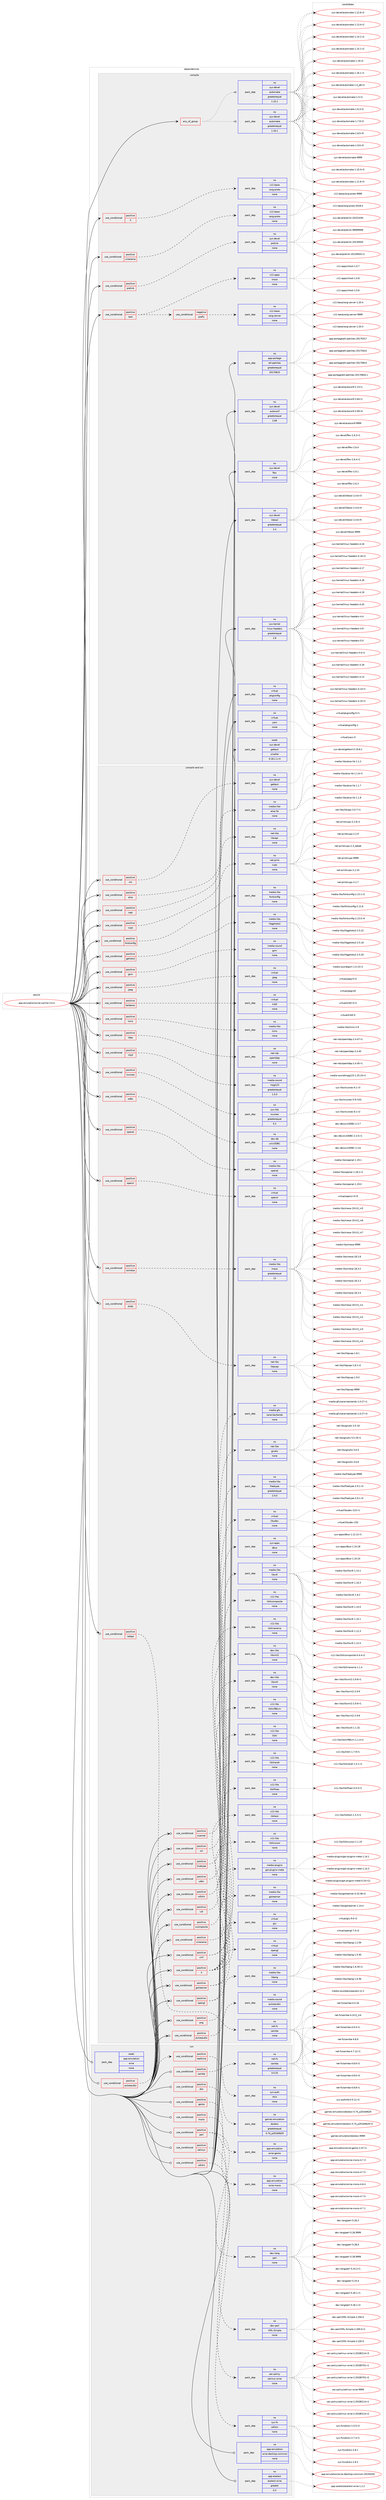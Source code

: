 digraph prolog {

# *************
# Graph options
# *************

newrank=true;
concentrate=true;
compound=true;
graph [rankdir=LR,fontname=Helvetica,fontsize=10,ranksep=1.5];#, ranksep=2.5, nodesep=0.2];
edge  [arrowhead=vee];
node  [fontname=Helvetica,fontsize=10];

# **********
# The ebuild
# **********

subgraph cluster_leftcol {
color=gray;
rank=same;
label=<<i>ebuild</i>>;
id [label="app-emulation/wine-vanilla-3.0.4", color=red, width=4, href="../app-emulation/wine-vanilla-3.0.4.svg"];
}

# ****************
# The dependencies
# ****************

subgraph cluster_midcol {
color=gray;
label=<<i>dependencies</i>>;
subgraph cluster_compile {
fillcolor="#eeeeee";
style=filled;
label=<<i>compile</i>>;
subgraph any19529 {
dependency1292422 [label=<<TABLE BORDER="0" CELLBORDER="1" CELLSPACING="0" CELLPADDING="4"><TR><TD CELLPADDING="10">any_of_group</TD></TR></TABLE>>, shape=none, color=red];subgraph pack920456 {
dependency1292423 [label=<<TABLE BORDER="0" CELLBORDER="1" CELLSPACING="0" CELLPADDING="4" WIDTH="220"><TR><TD ROWSPAN="6" CELLPADDING="30">pack_dep</TD></TR><TR><TD WIDTH="110">no</TD></TR><TR><TD>sys-devel</TD></TR><TR><TD>automake</TD></TR><TR><TD>greaterequal</TD></TR><TR><TD>1.16.1</TD></TR></TABLE>>, shape=none, color=blue];
}
dependency1292422:e -> dependency1292423:w [weight=20,style="dotted",arrowhead="oinv"];
subgraph pack920457 {
dependency1292424 [label=<<TABLE BORDER="0" CELLBORDER="1" CELLSPACING="0" CELLPADDING="4" WIDTH="220"><TR><TD ROWSPAN="6" CELLPADDING="30">pack_dep</TD></TR><TR><TD WIDTH="110">no</TD></TR><TR><TD>sys-devel</TD></TR><TR><TD>automake</TD></TR><TR><TD>greaterequal</TD></TR><TR><TD>1.15.1</TD></TR></TABLE>>, shape=none, color=blue];
}
dependency1292422:e -> dependency1292424:w [weight=20,style="dotted",arrowhead="oinv"];
}
id:e -> dependency1292422:w [weight=20,style="solid",arrowhead="vee"];
subgraph cond351899 {
dependency1292425 [label=<<TABLE BORDER="0" CELLBORDER="1" CELLSPACING="0" CELLPADDING="4"><TR><TD ROWSPAN="3" CELLPADDING="10">use_conditional</TD></TR><TR><TD>positive</TD></TR><TR><TD>X</TD></TR></TABLE>>, shape=none, color=red];
subgraph pack920458 {
dependency1292426 [label=<<TABLE BORDER="0" CELLBORDER="1" CELLSPACING="0" CELLPADDING="4" WIDTH="220"><TR><TD ROWSPAN="6" CELLPADDING="30">pack_dep</TD></TR><TR><TD WIDTH="110">no</TD></TR><TR><TD>x11-base</TD></TR><TR><TD>xorg-proto</TD></TR><TR><TD>none</TD></TR><TR><TD></TD></TR></TABLE>>, shape=none, color=blue];
}
dependency1292425:e -> dependency1292426:w [weight=20,style="dashed",arrowhead="vee"];
}
id:e -> dependency1292425:w [weight=20,style="solid",arrowhead="vee"];
subgraph cond351900 {
dependency1292427 [label=<<TABLE BORDER="0" CELLBORDER="1" CELLSPACING="0" CELLPADDING="4"><TR><TD ROWSPAN="3" CELLPADDING="10">use_conditional</TD></TR><TR><TD>positive</TD></TR><TR><TD>prelink</TD></TR></TABLE>>, shape=none, color=red];
subgraph pack920459 {
dependency1292428 [label=<<TABLE BORDER="0" CELLBORDER="1" CELLSPACING="0" CELLPADDING="4" WIDTH="220"><TR><TD ROWSPAN="6" CELLPADDING="30">pack_dep</TD></TR><TR><TD WIDTH="110">no</TD></TR><TR><TD>sys-devel</TD></TR><TR><TD>prelink</TD></TR><TR><TD>none</TD></TR><TR><TD></TD></TR></TABLE>>, shape=none, color=blue];
}
dependency1292427:e -> dependency1292428:w [weight=20,style="dashed",arrowhead="vee"];
}
id:e -> dependency1292427:w [weight=20,style="solid",arrowhead="vee"];
subgraph cond351901 {
dependency1292429 [label=<<TABLE BORDER="0" CELLBORDER="1" CELLSPACING="0" CELLPADDING="4"><TR><TD ROWSPAN="3" CELLPADDING="10">use_conditional</TD></TR><TR><TD>positive</TD></TR><TR><TD>test</TD></TR></TABLE>>, shape=none, color=red];
subgraph cond351902 {
dependency1292430 [label=<<TABLE BORDER="0" CELLBORDER="1" CELLSPACING="0" CELLPADDING="4"><TR><TD ROWSPAN="3" CELLPADDING="10">use_conditional</TD></TR><TR><TD>negative</TD></TR><TR><TD>prefix</TD></TR></TABLE>>, shape=none, color=red];
subgraph pack920460 {
dependency1292431 [label=<<TABLE BORDER="0" CELLBORDER="1" CELLSPACING="0" CELLPADDING="4" WIDTH="220"><TR><TD ROWSPAN="6" CELLPADDING="30">pack_dep</TD></TR><TR><TD WIDTH="110">no</TD></TR><TR><TD>x11-base</TD></TR><TR><TD>xorg-server</TD></TR><TR><TD>none</TD></TR><TR><TD></TD></TR></TABLE>>, shape=none, color=blue];
}
dependency1292430:e -> dependency1292431:w [weight=20,style="dashed",arrowhead="vee"];
}
dependency1292429:e -> dependency1292430:w [weight=20,style="dashed",arrowhead="vee"];
subgraph pack920461 {
dependency1292432 [label=<<TABLE BORDER="0" CELLBORDER="1" CELLSPACING="0" CELLPADDING="4" WIDTH="220"><TR><TD ROWSPAN="6" CELLPADDING="30">pack_dep</TD></TR><TR><TD WIDTH="110">no</TD></TR><TR><TD>x11-apps</TD></TR><TR><TD>xhost</TD></TR><TR><TD>none</TD></TR><TR><TD></TD></TR></TABLE>>, shape=none, color=blue];
}
dependency1292429:e -> dependency1292432:w [weight=20,style="dashed",arrowhead="vee"];
}
id:e -> dependency1292429:w [weight=20,style="solid",arrowhead="vee"];
subgraph cond351903 {
dependency1292433 [label=<<TABLE BORDER="0" CELLBORDER="1" CELLSPACING="0" CELLPADDING="4"><TR><TD ROWSPAN="3" CELLPADDING="10">use_conditional</TD></TR><TR><TD>positive</TD></TR><TR><TD>xinerama</TD></TR></TABLE>>, shape=none, color=red];
subgraph pack920462 {
dependency1292434 [label=<<TABLE BORDER="0" CELLBORDER="1" CELLSPACING="0" CELLPADDING="4" WIDTH="220"><TR><TD ROWSPAN="6" CELLPADDING="30">pack_dep</TD></TR><TR><TD WIDTH="110">no</TD></TR><TR><TD>x11-base</TD></TR><TR><TD>xorg-proto</TD></TR><TR><TD>none</TD></TR><TR><TD></TD></TR></TABLE>>, shape=none, color=blue];
}
dependency1292433:e -> dependency1292434:w [weight=20,style="dashed",arrowhead="vee"];
}
id:e -> dependency1292433:w [weight=20,style="solid",arrowhead="vee"];
subgraph pack920463 {
dependency1292435 [label=<<TABLE BORDER="0" CELLBORDER="1" CELLSPACING="0" CELLPADDING="4" WIDTH="220"><TR><TD ROWSPAN="6" CELLPADDING="30">pack_dep</TD></TR><TR><TD WIDTH="110">no</TD></TR><TR><TD>app-portage</TD></TR><TR><TD>elt-patches</TD></TR><TR><TD>greaterequal</TD></TR><TR><TD>20170815</TD></TR></TABLE>>, shape=none, color=blue];
}
id:e -> dependency1292435:w [weight=20,style="solid",arrowhead="vee"];
subgraph pack920464 {
dependency1292436 [label=<<TABLE BORDER="0" CELLBORDER="1" CELLSPACING="0" CELLPADDING="4" WIDTH="220"><TR><TD ROWSPAN="6" CELLPADDING="30">pack_dep</TD></TR><TR><TD WIDTH="110">no</TD></TR><TR><TD>sys-devel</TD></TR><TR><TD>autoconf</TD></TR><TR><TD>greaterequal</TD></TR><TR><TD>2.69</TD></TR></TABLE>>, shape=none, color=blue];
}
id:e -> dependency1292436:w [weight=20,style="solid",arrowhead="vee"];
subgraph pack920465 {
dependency1292437 [label=<<TABLE BORDER="0" CELLBORDER="1" CELLSPACING="0" CELLPADDING="4" WIDTH="220"><TR><TD ROWSPAN="6" CELLPADDING="30">pack_dep</TD></TR><TR><TD WIDTH="110">no</TD></TR><TR><TD>sys-devel</TD></TR><TR><TD>flex</TD></TR><TR><TD>none</TD></TR><TR><TD></TD></TR></TABLE>>, shape=none, color=blue];
}
id:e -> dependency1292437:w [weight=20,style="solid",arrowhead="vee"];
subgraph pack920466 {
dependency1292438 [label=<<TABLE BORDER="0" CELLBORDER="1" CELLSPACING="0" CELLPADDING="4" WIDTH="220"><TR><TD ROWSPAN="6" CELLPADDING="30">pack_dep</TD></TR><TR><TD WIDTH="110">no</TD></TR><TR><TD>sys-devel</TD></TR><TR><TD>libtool</TD></TR><TR><TD>greaterequal</TD></TR><TR><TD>2.4</TD></TR></TABLE>>, shape=none, color=blue];
}
id:e -> dependency1292438:w [weight=20,style="solid",arrowhead="vee"];
subgraph pack920467 {
dependency1292439 [label=<<TABLE BORDER="0" CELLBORDER="1" CELLSPACING="0" CELLPADDING="4" WIDTH="220"><TR><TD ROWSPAN="6" CELLPADDING="30">pack_dep</TD></TR><TR><TD WIDTH="110">no</TD></TR><TR><TD>sys-kernel</TD></TR><TR><TD>linux-headers</TD></TR><TR><TD>greaterequal</TD></TR><TR><TD>2.6</TD></TR></TABLE>>, shape=none, color=blue];
}
id:e -> dependency1292439:w [weight=20,style="solid",arrowhead="vee"];
subgraph pack920468 {
dependency1292440 [label=<<TABLE BORDER="0" CELLBORDER="1" CELLSPACING="0" CELLPADDING="4" WIDTH="220"><TR><TD ROWSPAN="6" CELLPADDING="30">pack_dep</TD></TR><TR><TD WIDTH="110">no</TD></TR><TR><TD>virtual</TD></TR><TR><TD>pkgconfig</TD></TR><TR><TD>none</TD></TR><TR><TD></TD></TR></TABLE>>, shape=none, color=blue];
}
id:e -> dependency1292440:w [weight=20,style="solid",arrowhead="vee"];
subgraph pack920469 {
dependency1292441 [label=<<TABLE BORDER="0" CELLBORDER="1" CELLSPACING="0" CELLPADDING="4" WIDTH="220"><TR><TD ROWSPAN="6" CELLPADDING="30">pack_dep</TD></TR><TR><TD WIDTH="110">no</TD></TR><TR><TD>virtual</TD></TR><TR><TD>yacc</TD></TR><TR><TD>none</TD></TR><TR><TD></TD></TR></TABLE>>, shape=none, color=blue];
}
id:e -> dependency1292441:w [weight=20,style="solid",arrowhead="vee"];
subgraph pack920470 {
dependency1292442 [label=<<TABLE BORDER="0" CELLBORDER="1" CELLSPACING="0" CELLPADDING="4" WIDTH="220"><TR><TD ROWSPAN="6" CELLPADDING="30">pack_dep</TD></TR><TR><TD WIDTH="110">weak</TD></TR><TR><TD>sys-devel</TD></TR><TR><TD>gettext</TD></TR><TR><TD>smaller</TD></TR><TR><TD>0.18.1.1-r3</TD></TR></TABLE>>, shape=none, color=blue];
}
id:e -> dependency1292442:w [weight=20,style="solid",arrowhead="vee"];
}
subgraph cluster_compileandrun {
fillcolor="#eeeeee";
style=filled;
label=<<i>compile and run</i>>;
subgraph cond351904 {
dependency1292443 [label=<<TABLE BORDER="0" CELLBORDER="1" CELLSPACING="0" CELLPADDING="4"><TR><TD ROWSPAN="3" CELLPADDING="10">use_conditional</TD></TR><TR><TD>positive</TD></TR><TR><TD>X</TD></TR></TABLE>>, shape=none, color=red];
subgraph pack920471 {
dependency1292444 [label=<<TABLE BORDER="0" CELLBORDER="1" CELLSPACING="0" CELLPADDING="4" WIDTH="220"><TR><TD ROWSPAN="6" CELLPADDING="30">pack_dep</TD></TR><TR><TD WIDTH="110">no</TD></TR><TR><TD>x11-libs</TD></TR><TR><TD>libXcursor</TD></TR><TR><TD>none</TD></TR><TR><TD></TD></TR></TABLE>>, shape=none, color=blue];
}
dependency1292443:e -> dependency1292444:w [weight=20,style="dashed",arrowhead="vee"];
subgraph pack920472 {
dependency1292445 [label=<<TABLE BORDER="0" CELLBORDER="1" CELLSPACING="0" CELLPADDING="4" WIDTH="220"><TR><TD ROWSPAN="6" CELLPADDING="30">pack_dep</TD></TR><TR><TD WIDTH="110">no</TD></TR><TR><TD>x11-libs</TD></TR><TR><TD>libXext</TD></TR><TR><TD>none</TD></TR><TR><TD></TD></TR></TABLE>>, shape=none, color=blue];
}
dependency1292443:e -> dependency1292445:w [weight=20,style="dashed",arrowhead="vee"];
subgraph pack920473 {
dependency1292446 [label=<<TABLE BORDER="0" CELLBORDER="1" CELLSPACING="0" CELLPADDING="4" WIDTH="220"><TR><TD ROWSPAN="6" CELLPADDING="30">pack_dep</TD></TR><TR><TD WIDTH="110">no</TD></TR><TR><TD>x11-libs</TD></TR><TR><TD>libXfixes</TD></TR><TR><TD>none</TD></TR><TR><TD></TD></TR></TABLE>>, shape=none, color=blue];
}
dependency1292443:e -> dependency1292446:w [weight=20,style="dashed",arrowhead="vee"];
subgraph pack920474 {
dependency1292447 [label=<<TABLE BORDER="0" CELLBORDER="1" CELLSPACING="0" CELLPADDING="4" WIDTH="220"><TR><TD ROWSPAN="6" CELLPADDING="30">pack_dep</TD></TR><TR><TD WIDTH="110">no</TD></TR><TR><TD>x11-libs</TD></TR><TR><TD>libXrandr</TD></TR><TR><TD>none</TD></TR><TR><TD></TD></TR></TABLE>>, shape=none, color=blue];
}
dependency1292443:e -> dependency1292447:w [weight=20,style="dashed",arrowhead="vee"];
subgraph pack920475 {
dependency1292448 [label=<<TABLE BORDER="0" CELLBORDER="1" CELLSPACING="0" CELLPADDING="4" WIDTH="220"><TR><TD ROWSPAN="6" CELLPADDING="30">pack_dep</TD></TR><TR><TD WIDTH="110">no</TD></TR><TR><TD>x11-libs</TD></TR><TR><TD>libXi</TD></TR><TR><TD>none</TD></TR><TR><TD></TD></TR></TABLE>>, shape=none, color=blue];
}
dependency1292443:e -> dependency1292448:w [weight=20,style="dashed",arrowhead="vee"];
subgraph pack920476 {
dependency1292449 [label=<<TABLE BORDER="0" CELLBORDER="1" CELLSPACING="0" CELLPADDING="4" WIDTH="220"><TR><TD ROWSPAN="6" CELLPADDING="30">pack_dep</TD></TR><TR><TD WIDTH="110">no</TD></TR><TR><TD>x11-libs</TD></TR><TR><TD>libXxf86vm</TD></TR><TR><TD>none</TD></TR><TR><TD></TD></TR></TABLE>>, shape=none, color=blue];
}
dependency1292443:e -> dependency1292449:w [weight=20,style="dashed",arrowhead="vee"];
}
id:e -> dependency1292443:w [weight=20,style="solid",arrowhead="odotvee"];
subgraph cond351905 {
dependency1292450 [label=<<TABLE BORDER="0" CELLBORDER="1" CELLSPACING="0" CELLPADDING="4"><TR><TD ROWSPAN="3" CELLPADDING="10">use_conditional</TD></TR><TR><TD>positive</TD></TR><TR><TD>alsa</TD></TR></TABLE>>, shape=none, color=red];
subgraph pack920477 {
dependency1292451 [label=<<TABLE BORDER="0" CELLBORDER="1" CELLSPACING="0" CELLPADDING="4" WIDTH="220"><TR><TD ROWSPAN="6" CELLPADDING="30">pack_dep</TD></TR><TR><TD WIDTH="110">no</TD></TR><TR><TD>media-libs</TD></TR><TR><TD>alsa-lib</TD></TR><TR><TD>none</TD></TR><TR><TD></TD></TR></TABLE>>, shape=none, color=blue];
}
dependency1292450:e -> dependency1292451:w [weight=20,style="dashed",arrowhead="vee"];
}
id:e -> dependency1292450:w [weight=20,style="solid",arrowhead="odotvee"];
subgraph cond351906 {
dependency1292452 [label=<<TABLE BORDER="0" CELLBORDER="1" CELLSPACING="0" CELLPADDING="4"><TR><TD ROWSPAN="3" CELLPADDING="10">use_conditional</TD></TR><TR><TD>positive</TD></TR><TR><TD>capi</TD></TR></TABLE>>, shape=none, color=red];
subgraph pack920478 {
dependency1292453 [label=<<TABLE BORDER="0" CELLBORDER="1" CELLSPACING="0" CELLPADDING="4" WIDTH="220"><TR><TD ROWSPAN="6" CELLPADDING="30">pack_dep</TD></TR><TR><TD WIDTH="110">no</TD></TR><TR><TD>net-libs</TD></TR><TR><TD>libcapi</TD></TR><TR><TD>none</TD></TR><TR><TD></TD></TR></TABLE>>, shape=none, color=blue];
}
dependency1292452:e -> dependency1292453:w [weight=20,style="dashed",arrowhead="vee"];
}
id:e -> dependency1292452:w [weight=20,style="solid",arrowhead="odotvee"];
subgraph cond351907 {
dependency1292454 [label=<<TABLE BORDER="0" CELLBORDER="1" CELLSPACING="0" CELLPADDING="4"><TR><TD ROWSPAN="3" CELLPADDING="10">use_conditional</TD></TR><TR><TD>positive</TD></TR><TR><TD>cups</TD></TR></TABLE>>, shape=none, color=red];
subgraph pack920479 {
dependency1292455 [label=<<TABLE BORDER="0" CELLBORDER="1" CELLSPACING="0" CELLPADDING="4" WIDTH="220"><TR><TD ROWSPAN="6" CELLPADDING="30">pack_dep</TD></TR><TR><TD WIDTH="110">no</TD></TR><TR><TD>net-print</TD></TR><TR><TD>cups</TD></TR><TR><TD>none</TD></TR><TR><TD></TD></TR></TABLE>>, shape=none, color=blue];
}
dependency1292454:e -> dependency1292455:w [weight=20,style="dashed",arrowhead="vee"];
}
id:e -> dependency1292454:w [weight=20,style="solid",arrowhead="odotvee"];
subgraph cond351908 {
dependency1292456 [label=<<TABLE BORDER="0" CELLBORDER="1" CELLSPACING="0" CELLPADDING="4"><TR><TD ROWSPAN="3" CELLPADDING="10">use_conditional</TD></TR><TR><TD>positive</TD></TR><TR><TD>fontconfig</TD></TR></TABLE>>, shape=none, color=red];
subgraph pack920480 {
dependency1292457 [label=<<TABLE BORDER="0" CELLBORDER="1" CELLSPACING="0" CELLPADDING="4" WIDTH="220"><TR><TD ROWSPAN="6" CELLPADDING="30">pack_dep</TD></TR><TR><TD WIDTH="110">no</TD></TR><TR><TD>media-libs</TD></TR><TR><TD>fontconfig</TD></TR><TR><TD>none</TD></TR><TR><TD></TD></TR></TABLE>>, shape=none, color=blue];
}
dependency1292456:e -> dependency1292457:w [weight=20,style="dashed",arrowhead="vee"];
}
id:e -> dependency1292456:w [weight=20,style="solid",arrowhead="odotvee"];
subgraph cond351909 {
dependency1292458 [label=<<TABLE BORDER="0" CELLBORDER="1" CELLSPACING="0" CELLPADDING="4"><TR><TD ROWSPAN="3" CELLPADDING="10">use_conditional</TD></TR><TR><TD>positive</TD></TR><TR><TD>gphoto2</TD></TR></TABLE>>, shape=none, color=red];
subgraph pack920481 {
dependency1292459 [label=<<TABLE BORDER="0" CELLBORDER="1" CELLSPACING="0" CELLPADDING="4" WIDTH="220"><TR><TD ROWSPAN="6" CELLPADDING="30">pack_dep</TD></TR><TR><TD WIDTH="110">no</TD></TR><TR><TD>media-libs</TD></TR><TR><TD>libgphoto2</TD></TR><TR><TD>none</TD></TR><TR><TD></TD></TR></TABLE>>, shape=none, color=blue];
}
dependency1292458:e -> dependency1292459:w [weight=20,style="dashed",arrowhead="vee"];
}
id:e -> dependency1292458:w [weight=20,style="solid",arrowhead="odotvee"];
subgraph cond351910 {
dependency1292460 [label=<<TABLE BORDER="0" CELLBORDER="1" CELLSPACING="0" CELLPADDING="4"><TR><TD ROWSPAN="3" CELLPADDING="10">use_conditional</TD></TR><TR><TD>positive</TD></TR><TR><TD>gsm</TD></TR></TABLE>>, shape=none, color=red];
subgraph pack920482 {
dependency1292461 [label=<<TABLE BORDER="0" CELLBORDER="1" CELLSPACING="0" CELLPADDING="4" WIDTH="220"><TR><TD ROWSPAN="6" CELLPADDING="30">pack_dep</TD></TR><TR><TD WIDTH="110">no</TD></TR><TR><TD>media-sound</TD></TR><TR><TD>gsm</TD></TR><TR><TD>none</TD></TR><TR><TD></TD></TR></TABLE>>, shape=none, color=blue];
}
dependency1292460:e -> dependency1292461:w [weight=20,style="dashed",arrowhead="vee"];
}
id:e -> dependency1292460:w [weight=20,style="solid",arrowhead="odotvee"];
subgraph cond351911 {
dependency1292462 [label=<<TABLE BORDER="0" CELLBORDER="1" CELLSPACING="0" CELLPADDING="4"><TR><TD ROWSPAN="3" CELLPADDING="10">use_conditional</TD></TR><TR><TD>positive</TD></TR><TR><TD>gstreamer</TD></TR></TABLE>>, shape=none, color=red];
subgraph pack920483 {
dependency1292463 [label=<<TABLE BORDER="0" CELLBORDER="1" CELLSPACING="0" CELLPADDING="4" WIDTH="220"><TR><TD ROWSPAN="6" CELLPADDING="30">pack_dep</TD></TR><TR><TD WIDTH="110">no</TD></TR><TR><TD>media-libs</TD></TR><TR><TD>gstreamer</TD></TR><TR><TD>none</TD></TR><TR><TD></TD></TR></TABLE>>, shape=none, color=blue];
}
dependency1292462:e -> dependency1292463:w [weight=20,style="dashed",arrowhead="vee"];
subgraph pack920484 {
dependency1292464 [label=<<TABLE BORDER="0" CELLBORDER="1" CELLSPACING="0" CELLPADDING="4" WIDTH="220"><TR><TD ROWSPAN="6" CELLPADDING="30">pack_dep</TD></TR><TR><TD WIDTH="110">no</TD></TR><TR><TD>media-plugins</TD></TR><TR><TD>gst-plugins-meta</TD></TR><TR><TD>none</TD></TR><TR><TD></TD></TR></TABLE>>, shape=none, color=blue];
}
dependency1292462:e -> dependency1292464:w [weight=20,style="dashed",arrowhead="vee"];
}
id:e -> dependency1292462:w [weight=20,style="solid",arrowhead="odotvee"];
subgraph cond351912 {
dependency1292465 [label=<<TABLE BORDER="0" CELLBORDER="1" CELLSPACING="0" CELLPADDING="4"><TR><TD ROWSPAN="3" CELLPADDING="10">use_conditional</TD></TR><TR><TD>positive</TD></TR><TR><TD>jpeg</TD></TR></TABLE>>, shape=none, color=red];
subgraph pack920485 {
dependency1292466 [label=<<TABLE BORDER="0" CELLBORDER="1" CELLSPACING="0" CELLPADDING="4" WIDTH="220"><TR><TD ROWSPAN="6" CELLPADDING="30">pack_dep</TD></TR><TR><TD WIDTH="110">no</TD></TR><TR><TD>virtual</TD></TR><TR><TD>jpeg</TD></TR><TR><TD>none</TD></TR><TR><TD></TD></TR></TABLE>>, shape=none, color=blue];
}
dependency1292465:e -> dependency1292466:w [weight=20,style="dashed",arrowhead="vee"];
}
id:e -> dependency1292465:w [weight=20,style="solid",arrowhead="odotvee"];
subgraph cond351913 {
dependency1292467 [label=<<TABLE BORDER="0" CELLBORDER="1" CELLSPACING="0" CELLPADDING="4"><TR><TD ROWSPAN="3" CELLPADDING="10">use_conditional</TD></TR><TR><TD>positive</TD></TR><TR><TD>kerberos</TD></TR></TABLE>>, shape=none, color=red];
subgraph pack920486 {
dependency1292468 [label=<<TABLE BORDER="0" CELLBORDER="1" CELLSPACING="0" CELLPADDING="4" WIDTH="220"><TR><TD ROWSPAN="6" CELLPADDING="30">pack_dep</TD></TR><TR><TD WIDTH="110">no</TD></TR><TR><TD>virtual</TD></TR><TR><TD>krb5</TD></TR><TR><TD>none</TD></TR><TR><TD></TD></TR></TABLE>>, shape=none, color=blue];
}
dependency1292467:e -> dependency1292468:w [weight=20,style="dashed",arrowhead="vee"];
}
id:e -> dependency1292467:w [weight=20,style="solid",arrowhead="odotvee"];
subgraph cond351914 {
dependency1292469 [label=<<TABLE BORDER="0" CELLBORDER="1" CELLSPACING="0" CELLPADDING="4"><TR><TD ROWSPAN="3" CELLPADDING="10">use_conditional</TD></TR><TR><TD>positive</TD></TR><TR><TD>lcms</TD></TR></TABLE>>, shape=none, color=red];
subgraph pack920487 {
dependency1292470 [label=<<TABLE BORDER="0" CELLBORDER="1" CELLSPACING="0" CELLPADDING="4" WIDTH="220"><TR><TD ROWSPAN="6" CELLPADDING="30">pack_dep</TD></TR><TR><TD WIDTH="110">no</TD></TR><TR><TD>media-libs</TD></TR><TR><TD>lcms</TD></TR><TR><TD>none</TD></TR><TR><TD></TD></TR></TABLE>>, shape=none, color=blue];
}
dependency1292469:e -> dependency1292470:w [weight=20,style="dashed",arrowhead="vee"];
}
id:e -> dependency1292469:w [weight=20,style="solid",arrowhead="odotvee"];
subgraph cond351915 {
dependency1292471 [label=<<TABLE BORDER="0" CELLBORDER="1" CELLSPACING="0" CELLPADDING="4"><TR><TD ROWSPAN="3" CELLPADDING="10">use_conditional</TD></TR><TR><TD>positive</TD></TR><TR><TD>ldap</TD></TR></TABLE>>, shape=none, color=red];
subgraph pack920488 {
dependency1292472 [label=<<TABLE BORDER="0" CELLBORDER="1" CELLSPACING="0" CELLPADDING="4" WIDTH="220"><TR><TD ROWSPAN="6" CELLPADDING="30">pack_dep</TD></TR><TR><TD WIDTH="110">no</TD></TR><TR><TD>net-nds</TD></TR><TR><TD>openldap</TD></TR><TR><TD>none</TD></TR><TR><TD></TD></TR></TABLE>>, shape=none, color=blue];
}
dependency1292471:e -> dependency1292472:w [weight=20,style="dashed",arrowhead="vee"];
}
id:e -> dependency1292471:w [weight=20,style="solid",arrowhead="odotvee"];
subgraph cond351916 {
dependency1292473 [label=<<TABLE BORDER="0" CELLBORDER="1" CELLSPACING="0" CELLPADDING="4"><TR><TD ROWSPAN="3" CELLPADDING="10">use_conditional</TD></TR><TR><TD>positive</TD></TR><TR><TD>mp3</TD></TR></TABLE>>, shape=none, color=red];
subgraph pack920489 {
dependency1292474 [label=<<TABLE BORDER="0" CELLBORDER="1" CELLSPACING="0" CELLPADDING="4" WIDTH="220"><TR><TD ROWSPAN="6" CELLPADDING="30">pack_dep</TD></TR><TR><TD WIDTH="110">no</TD></TR><TR><TD>media-sound</TD></TR><TR><TD>mpg123</TD></TR><TR><TD>greaterequal</TD></TR><TR><TD>1.5.0</TD></TR></TABLE>>, shape=none, color=blue];
}
dependency1292473:e -> dependency1292474:w [weight=20,style="dashed",arrowhead="vee"];
}
id:e -> dependency1292473:w [weight=20,style="solid",arrowhead="odotvee"];
subgraph cond351917 {
dependency1292475 [label=<<TABLE BORDER="0" CELLBORDER="1" CELLSPACING="0" CELLPADDING="4"><TR><TD ROWSPAN="3" CELLPADDING="10">use_conditional</TD></TR><TR><TD>positive</TD></TR><TR><TD>ncurses</TD></TR></TABLE>>, shape=none, color=red];
subgraph pack920490 {
dependency1292476 [label=<<TABLE BORDER="0" CELLBORDER="1" CELLSPACING="0" CELLPADDING="4" WIDTH="220"><TR><TD ROWSPAN="6" CELLPADDING="30">pack_dep</TD></TR><TR><TD WIDTH="110">no</TD></TR><TR><TD>sys-libs</TD></TR><TR><TD>ncurses</TD></TR><TR><TD>greaterequal</TD></TR><TR><TD>5.2</TD></TR></TABLE>>, shape=none, color=blue];
}
dependency1292475:e -> dependency1292476:w [weight=20,style="dashed",arrowhead="vee"];
}
id:e -> dependency1292475:w [weight=20,style="solid",arrowhead="odotvee"];
subgraph cond351918 {
dependency1292477 [label=<<TABLE BORDER="0" CELLBORDER="1" CELLSPACING="0" CELLPADDING="4"><TR><TD ROWSPAN="3" CELLPADDING="10">use_conditional</TD></TR><TR><TD>positive</TD></TR><TR><TD>netapi</TD></TR></TABLE>>, shape=none, color=red];
subgraph pack920491 {
dependency1292478 [label=<<TABLE BORDER="0" CELLBORDER="1" CELLSPACING="0" CELLPADDING="4" WIDTH="220"><TR><TD ROWSPAN="6" CELLPADDING="30">pack_dep</TD></TR><TR><TD WIDTH="110">no</TD></TR><TR><TD>net-fs</TD></TR><TR><TD>samba</TD></TR><TR><TD>none</TD></TR><TR><TD></TD></TR></TABLE>>, shape=none, color=blue];
}
dependency1292477:e -> dependency1292478:w [weight=20,style="dashed",arrowhead="vee"];
}
id:e -> dependency1292477:w [weight=20,style="solid",arrowhead="odotvee"];
subgraph cond351919 {
dependency1292479 [label=<<TABLE BORDER="0" CELLBORDER="1" CELLSPACING="0" CELLPADDING="4"><TR><TD ROWSPAN="3" CELLPADDING="10">use_conditional</TD></TR><TR><TD>positive</TD></TR><TR><TD>nls</TD></TR></TABLE>>, shape=none, color=red];
subgraph pack920492 {
dependency1292480 [label=<<TABLE BORDER="0" CELLBORDER="1" CELLSPACING="0" CELLPADDING="4" WIDTH="220"><TR><TD ROWSPAN="6" CELLPADDING="30">pack_dep</TD></TR><TR><TD WIDTH="110">no</TD></TR><TR><TD>sys-devel</TD></TR><TR><TD>gettext</TD></TR><TR><TD>none</TD></TR><TR><TD></TD></TR></TABLE>>, shape=none, color=blue];
}
dependency1292479:e -> dependency1292480:w [weight=20,style="dashed",arrowhead="vee"];
}
id:e -> dependency1292479:w [weight=20,style="solid",arrowhead="odotvee"];
subgraph cond351920 {
dependency1292481 [label=<<TABLE BORDER="0" CELLBORDER="1" CELLSPACING="0" CELLPADDING="4"><TR><TD ROWSPAN="3" CELLPADDING="10">use_conditional</TD></TR><TR><TD>positive</TD></TR><TR><TD>odbc</TD></TR></TABLE>>, shape=none, color=red];
subgraph pack920493 {
dependency1292482 [label=<<TABLE BORDER="0" CELLBORDER="1" CELLSPACING="0" CELLPADDING="4" WIDTH="220"><TR><TD ROWSPAN="6" CELLPADDING="30">pack_dep</TD></TR><TR><TD WIDTH="110">no</TD></TR><TR><TD>dev-db</TD></TR><TR><TD>unixODBC</TD></TR><TR><TD>none</TD></TR><TR><TD></TD></TR></TABLE>>, shape=none, color=blue];
}
dependency1292481:e -> dependency1292482:w [weight=20,style="dashed",arrowhead="vee"];
}
id:e -> dependency1292481:w [weight=20,style="solid",arrowhead="odotvee"];
subgraph cond351921 {
dependency1292483 [label=<<TABLE BORDER="0" CELLBORDER="1" CELLSPACING="0" CELLPADDING="4"><TR><TD ROWSPAN="3" CELLPADDING="10">use_conditional</TD></TR><TR><TD>positive</TD></TR><TR><TD>openal</TD></TR></TABLE>>, shape=none, color=red];
subgraph pack920494 {
dependency1292484 [label=<<TABLE BORDER="0" CELLBORDER="1" CELLSPACING="0" CELLPADDING="4" WIDTH="220"><TR><TD ROWSPAN="6" CELLPADDING="30">pack_dep</TD></TR><TR><TD WIDTH="110">no</TD></TR><TR><TD>media-libs</TD></TR><TR><TD>openal</TD></TR><TR><TD>none</TD></TR><TR><TD></TD></TR></TABLE>>, shape=none, color=blue];
}
dependency1292483:e -> dependency1292484:w [weight=20,style="dashed",arrowhead="vee"];
}
id:e -> dependency1292483:w [weight=20,style="solid",arrowhead="odotvee"];
subgraph cond351922 {
dependency1292485 [label=<<TABLE BORDER="0" CELLBORDER="1" CELLSPACING="0" CELLPADDING="4"><TR><TD ROWSPAN="3" CELLPADDING="10">use_conditional</TD></TR><TR><TD>positive</TD></TR><TR><TD>opencl</TD></TR></TABLE>>, shape=none, color=red];
subgraph pack920495 {
dependency1292486 [label=<<TABLE BORDER="0" CELLBORDER="1" CELLSPACING="0" CELLPADDING="4" WIDTH="220"><TR><TD ROWSPAN="6" CELLPADDING="30">pack_dep</TD></TR><TR><TD WIDTH="110">no</TD></TR><TR><TD>virtual</TD></TR><TR><TD>opencl</TD></TR><TR><TD>none</TD></TR><TR><TD></TD></TR></TABLE>>, shape=none, color=blue];
}
dependency1292485:e -> dependency1292486:w [weight=20,style="dashed",arrowhead="vee"];
}
id:e -> dependency1292485:w [weight=20,style="solid",arrowhead="odotvee"];
subgraph cond351923 {
dependency1292487 [label=<<TABLE BORDER="0" CELLBORDER="1" CELLSPACING="0" CELLPADDING="4"><TR><TD ROWSPAN="3" CELLPADDING="10">use_conditional</TD></TR><TR><TD>positive</TD></TR><TR><TD>opengl</TD></TR></TABLE>>, shape=none, color=red];
subgraph pack920496 {
dependency1292488 [label=<<TABLE BORDER="0" CELLBORDER="1" CELLSPACING="0" CELLPADDING="4" WIDTH="220"><TR><TD ROWSPAN="6" CELLPADDING="30">pack_dep</TD></TR><TR><TD WIDTH="110">no</TD></TR><TR><TD>virtual</TD></TR><TR><TD>glu</TD></TR><TR><TD>none</TD></TR><TR><TD></TD></TR></TABLE>>, shape=none, color=blue];
}
dependency1292487:e -> dependency1292488:w [weight=20,style="dashed",arrowhead="vee"];
subgraph pack920497 {
dependency1292489 [label=<<TABLE BORDER="0" CELLBORDER="1" CELLSPACING="0" CELLPADDING="4" WIDTH="220"><TR><TD ROWSPAN="6" CELLPADDING="30">pack_dep</TD></TR><TR><TD WIDTH="110">no</TD></TR><TR><TD>virtual</TD></TR><TR><TD>opengl</TD></TR><TR><TD>none</TD></TR><TR><TD></TD></TR></TABLE>>, shape=none, color=blue];
}
dependency1292487:e -> dependency1292489:w [weight=20,style="dashed",arrowhead="vee"];
}
id:e -> dependency1292487:w [weight=20,style="solid",arrowhead="odotvee"];
subgraph cond351924 {
dependency1292490 [label=<<TABLE BORDER="0" CELLBORDER="1" CELLSPACING="0" CELLPADDING="4"><TR><TD ROWSPAN="3" CELLPADDING="10">use_conditional</TD></TR><TR><TD>positive</TD></TR><TR><TD>osmesa</TD></TR></TABLE>>, shape=none, color=red];
subgraph pack920498 {
dependency1292491 [label=<<TABLE BORDER="0" CELLBORDER="1" CELLSPACING="0" CELLPADDING="4" WIDTH="220"><TR><TD ROWSPAN="6" CELLPADDING="30">pack_dep</TD></TR><TR><TD WIDTH="110">no</TD></TR><TR><TD>media-libs</TD></TR><TR><TD>mesa</TD></TR><TR><TD>greaterequal</TD></TR><TR><TD>13</TD></TR></TABLE>>, shape=none, color=blue];
}
dependency1292490:e -> dependency1292491:w [weight=20,style="dashed",arrowhead="vee"];
}
id:e -> dependency1292490:w [weight=20,style="solid",arrowhead="odotvee"];
subgraph cond351925 {
dependency1292492 [label=<<TABLE BORDER="0" CELLBORDER="1" CELLSPACING="0" CELLPADDING="4"><TR><TD ROWSPAN="3" CELLPADDING="10">use_conditional</TD></TR><TR><TD>positive</TD></TR><TR><TD>pcap</TD></TR></TABLE>>, shape=none, color=red];
subgraph pack920499 {
dependency1292493 [label=<<TABLE BORDER="0" CELLBORDER="1" CELLSPACING="0" CELLPADDING="4" WIDTH="220"><TR><TD ROWSPAN="6" CELLPADDING="30">pack_dep</TD></TR><TR><TD WIDTH="110">no</TD></TR><TR><TD>net-libs</TD></TR><TR><TD>libpcap</TD></TR><TR><TD>none</TD></TR><TR><TD></TD></TR></TABLE>>, shape=none, color=blue];
}
dependency1292492:e -> dependency1292493:w [weight=20,style="dashed",arrowhead="vee"];
}
id:e -> dependency1292492:w [weight=20,style="solid",arrowhead="odotvee"];
subgraph cond351926 {
dependency1292494 [label=<<TABLE BORDER="0" CELLBORDER="1" CELLSPACING="0" CELLPADDING="4"><TR><TD ROWSPAN="3" CELLPADDING="10">use_conditional</TD></TR><TR><TD>positive</TD></TR><TR><TD>png</TD></TR></TABLE>>, shape=none, color=red];
subgraph pack920500 {
dependency1292495 [label=<<TABLE BORDER="0" CELLBORDER="1" CELLSPACING="0" CELLPADDING="4" WIDTH="220"><TR><TD ROWSPAN="6" CELLPADDING="30">pack_dep</TD></TR><TR><TD WIDTH="110">no</TD></TR><TR><TD>media-libs</TD></TR><TR><TD>libpng</TD></TR><TR><TD>none</TD></TR><TR><TD></TD></TR></TABLE>>, shape=none, color=blue];
}
dependency1292494:e -> dependency1292495:w [weight=20,style="dashed",arrowhead="vee"];
}
id:e -> dependency1292494:w [weight=20,style="solid",arrowhead="odotvee"];
subgraph cond351927 {
dependency1292496 [label=<<TABLE BORDER="0" CELLBORDER="1" CELLSPACING="0" CELLPADDING="4"><TR><TD ROWSPAN="3" CELLPADDING="10">use_conditional</TD></TR><TR><TD>positive</TD></TR><TR><TD>pulseaudio</TD></TR></TABLE>>, shape=none, color=red];
subgraph pack920501 {
dependency1292497 [label=<<TABLE BORDER="0" CELLBORDER="1" CELLSPACING="0" CELLPADDING="4" WIDTH="220"><TR><TD ROWSPAN="6" CELLPADDING="30">pack_dep</TD></TR><TR><TD WIDTH="110">no</TD></TR><TR><TD>media-sound</TD></TR><TR><TD>pulseaudio</TD></TR><TR><TD>none</TD></TR><TR><TD></TD></TR></TABLE>>, shape=none, color=blue];
}
dependency1292496:e -> dependency1292497:w [weight=20,style="dashed",arrowhead="vee"];
}
id:e -> dependency1292496:w [weight=20,style="solid",arrowhead="odotvee"];
subgraph cond351928 {
dependency1292498 [label=<<TABLE BORDER="0" CELLBORDER="1" CELLSPACING="0" CELLPADDING="4"><TR><TD ROWSPAN="3" CELLPADDING="10">use_conditional</TD></TR><TR><TD>positive</TD></TR><TR><TD>scanner</TD></TR></TABLE>>, shape=none, color=red];
subgraph pack920502 {
dependency1292499 [label=<<TABLE BORDER="0" CELLBORDER="1" CELLSPACING="0" CELLPADDING="4" WIDTH="220"><TR><TD ROWSPAN="6" CELLPADDING="30">pack_dep</TD></TR><TR><TD WIDTH="110">no</TD></TR><TR><TD>media-gfx</TD></TR><TR><TD>sane-backends</TD></TR><TR><TD>none</TD></TR><TR><TD></TD></TR></TABLE>>, shape=none, color=blue];
}
dependency1292498:e -> dependency1292499:w [weight=20,style="dashed",arrowhead="vee"];
}
id:e -> dependency1292498:w [weight=20,style="solid",arrowhead="odotvee"];
subgraph cond351929 {
dependency1292500 [label=<<TABLE BORDER="0" CELLBORDER="1" CELLSPACING="0" CELLPADDING="4"><TR><TD ROWSPAN="3" CELLPADDING="10">use_conditional</TD></TR><TR><TD>positive</TD></TR><TR><TD>ssl</TD></TR></TABLE>>, shape=none, color=red];
subgraph pack920503 {
dependency1292501 [label=<<TABLE BORDER="0" CELLBORDER="1" CELLSPACING="0" CELLPADDING="4" WIDTH="220"><TR><TD ROWSPAN="6" CELLPADDING="30">pack_dep</TD></TR><TR><TD WIDTH="110">no</TD></TR><TR><TD>net-libs</TD></TR><TR><TD>gnutls</TD></TR><TR><TD>none</TD></TR><TR><TD></TD></TR></TABLE>>, shape=none, color=blue];
}
dependency1292500:e -> dependency1292501:w [weight=20,style="dashed",arrowhead="vee"];
}
id:e -> dependency1292500:w [weight=20,style="solid",arrowhead="odotvee"];
subgraph cond351930 {
dependency1292502 [label=<<TABLE BORDER="0" CELLBORDER="1" CELLSPACING="0" CELLPADDING="4"><TR><TD ROWSPAN="3" CELLPADDING="10">use_conditional</TD></TR><TR><TD>positive</TD></TR><TR><TD>truetype</TD></TR></TABLE>>, shape=none, color=red];
subgraph pack920504 {
dependency1292503 [label=<<TABLE BORDER="0" CELLBORDER="1" CELLSPACING="0" CELLPADDING="4" WIDTH="220"><TR><TD ROWSPAN="6" CELLPADDING="30">pack_dep</TD></TR><TR><TD WIDTH="110">no</TD></TR><TR><TD>media-libs</TD></TR><TR><TD>freetype</TD></TR><TR><TD>greaterequal</TD></TR><TR><TD>2.0.0</TD></TR></TABLE>>, shape=none, color=blue];
}
dependency1292502:e -> dependency1292503:w [weight=20,style="dashed",arrowhead="vee"];
}
id:e -> dependency1292502:w [weight=20,style="solid",arrowhead="odotvee"];
subgraph cond351931 {
dependency1292504 [label=<<TABLE BORDER="0" CELLBORDER="1" CELLSPACING="0" CELLPADDING="4"><TR><TD ROWSPAN="3" CELLPADDING="10">use_conditional</TD></TR><TR><TD>positive</TD></TR><TR><TD>udev</TD></TR></TABLE>>, shape=none, color=red];
subgraph pack920505 {
dependency1292505 [label=<<TABLE BORDER="0" CELLBORDER="1" CELLSPACING="0" CELLPADDING="4" WIDTH="220"><TR><TD ROWSPAN="6" CELLPADDING="30">pack_dep</TD></TR><TR><TD WIDTH="110">no</TD></TR><TR><TD>virtual</TD></TR><TR><TD>libudev</TD></TR><TR><TD>none</TD></TR><TR><TD></TD></TR></TABLE>>, shape=none, color=blue];
}
dependency1292504:e -> dependency1292505:w [weight=20,style="dashed",arrowhead="vee"];
}
id:e -> dependency1292504:w [weight=20,style="solid",arrowhead="odotvee"];
subgraph cond351932 {
dependency1292506 [label=<<TABLE BORDER="0" CELLBORDER="1" CELLSPACING="0" CELLPADDING="4"><TR><TD ROWSPAN="3" CELLPADDING="10">use_conditional</TD></TR><TR><TD>positive</TD></TR><TR><TD>udisks</TD></TR></TABLE>>, shape=none, color=red];
subgraph pack920506 {
dependency1292507 [label=<<TABLE BORDER="0" CELLBORDER="1" CELLSPACING="0" CELLPADDING="4" WIDTH="220"><TR><TD ROWSPAN="6" CELLPADDING="30">pack_dep</TD></TR><TR><TD WIDTH="110">no</TD></TR><TR><TD>sys-apps</TD></TR><TR><TD>dbus</TD></TR><TR><TD>none</TD></TR><TR><TD></TD></TR></TABLE>>, shape=none, color=blue];
}
dependency1292506:e -> dependency1292507:w [weight=20,style="dashed",arrowhead="vee"];
}
id:e -> dependency1292506:w [weight=20,style="solid",arrowhead="odotvee"];
subgraph cond351933 {
dependency1292508 [label=<<TABLE BORDER="0" CELLBORDER="1" CELLSPACING="0" CELLPADDING="4"><TR><TD ROWSPAN="3" CELLPADDING="10">use_conditional</TD></TR><TR><TD>positive</TD></TR><TR><TD>v4l</TD></TR></TABLE>>, shape=none, color=red];
subgraph pack920507 {
dependency1292509 [label=<<TABLE BORDER="0" CELLBORDER="1" CELLSPACING="0" CELLPADDING="4" WIDTH="220"><TR><TD ROWSPAN="6" CELLPADDING="30">pack_dep</TD></TR><TR><TD WIDTH="110">no</TD></TR><TR><TD>media-libs</TD></TR><TR><TD>libv4l</TD></TR><TR><TD>none</TD></TR><TR><TD></TD></TR></TABLE>>, shape=none, color=blue];
}
dependency1292508:e -> dependency1292509:w [weight=20,style="dashed",arrowhead="vee"];
}
id:e -> dependency1292508:w [weight=20,style="solid",arrowhead="odotvee"];
subgraph cond351934 {
dependency1292510 [label=<<TABLE BORDER="0" CELLBORDER="1" CELLSPACING="0" CELLPADDING="4"><TR><TD ROWSPAN="3" CELLPADDING="10">use_conditional</TD></TR><TR><TD>positive</TD></TR><TR><TD>xcomposite</TD></TR></TABLE>>, shape=none, color=red];
subgraph pack920508 {
dependency1292511 [label=<<TABLE BORDER="0" CELLBORDER="1" CELLSPACING="0" CELLPADDING="4" WIDTH="220"><TR><TD ROWSPAN="6" CELLPADDING="30">pack_dep</TD></TR><TR><TD WIDTH="110">no</TD></TR><TR><TD>x11-libs</TD></TR><TR><TD>libXcomposite</TD></TR><TR><TD>none</TD></TR><TR><TD></TD></TR></TABLE>>, shape=none, color=blue];
}
dependency1292510:e -> dependency1292511:w [weight=20,style="dashed",arrowhead="vee"];
}
id:e -> dependency1292510:w [weight=20,style="solid",arrowhead="odotvee"];
subgraph cond351935 {
dependency1292512 [label=<<TABLE BORDER="0" CELLBORDER="1" CELLSPACING="0" CELLPADDING="4"><TR><TD ROWSPAN="3" CELLPADDING="10">use_conditional</TD></TR><TR><TD>positive</TD></TR><TR><TD>xinerama</TD></TR></TABLE>>, shape=none, color=red];
subgraph pack920509 {
dependency1292513 [label=<<TABLE BORDER="0" CELLBORDER="1" CELLSPACING="0" CELLPADDING="4" WIDTH="220"><TR><TD ROWSPAN="6" CELLPADDING="30">pack_dep</TD></TR><TR><TD WIDTH="110">no</TD></TR><TR><TD>x11-libs</TD></TR><TR><TD>libXinerama</TD></TR><TR><TD>none</TD></TR><TR><TD></TD></TR></TABLE>>, shape=none, color=blue];
}
dependency1292512:e -> dependency1292513:w [weight=20,style="dashed",arrowhead="vee"];
}
id:e -> dependency1292512:w [weight=20,style="solid",arrowhead="odotvee"];
subgraph cond351936 {
dependency1292514 [label=<<TABLE BORDER="0" CELLBORDER="1" CELLSPACING="0" CELLPADDING="4"><TR><TD ROWSPAN="3" CELLPADDING="10">use_conditional</TD></TR><TR><TD>positive</TD></TR><TR><TD>xml</TD></TR></TABLE>>, shape=none, color=red];
subgraph pack920510 {
dependency1292515 [label=<<TABLE BORDER="0" CELLBORDER="1" CELLSPACING="0" CELLPADDING="4" WIDTH="220"><TR><TD ROWSPAN="6" CELLPADDING="30">pack_dep</TD></TR><TR><TD WIDTH="110">no</TD></TR><TR><TD>dev-libs</TD></TR><TR><TD>libxml2</TD></TR><TR><TD>none</TD></TR><TR><TD></TD></TR></TABLE>>, shape=none, color=blue];
}
dependency1292514:e -> dependency1292515:w [weight=20,style="dashed",arrowhead="vee"];
subgraph pack920511 {
dependency1292516 [label=<<TABLE BORDER="0" CELLBORDER="1" CELLSPACING="0" CELLPADDING="4" WIDTH="220"><TR><TD ROWSPAN="6" CELLPADDING="30">pack_dep</TD></TR><TR><TD WIDTH="110">no</TD></TR><TR><TD>dev-libs</TD></TR><TR><TD>libxslt</TD></TR><TR><TD>none</TD></TR><TR><TD></TD></TR></TABLE>>, shape=none, color=blue];
}
dependency1292514:e -> dependency1292516:w [weight=20,style="dashed",arrowhead="vee"];
}
id:e -> dependency1292514:w [weight=20,style="solid",arrowhead="odotvee"];
}
subgraph cluster_run {
fillcolor="#eeeeee";
style=filled;
label=<<i>run</i>>;
subgraph cond351937 {
dependency1292517 [label=<<TABLE BORDER="0" CELLBORDER="1" CELLSPACING="0" CELLPADDING="4"><TR><TD ROWSPAN="3" CELLPADDING="10">use_conditional</TD></TR><TR><TD>positive</TD></TR><TR><TD>dos</TD></TR></TABLE>>, shape=none, color=red];
subgraph pack920512 {
dependency1292518 [label=<<TABLE BORDER="0" CELLBORDER="1" CELLSPACING="0" CELLPADDING="4" WIDTH="220"><TR><TD ROWSPAN="6" CELLPADDING="30">pack_dep</TD></TR><TR><TD WIDTH="110">no</TD></TR><TR><TD>games-emulation</TD></TR><TR><TD>dosbox</TD></TR><TR><TD>greaterequal</TD></TR><TR><TD>0.74_p20160629</TD></TR></TABLE>>, shape=none, color=blue];
}
dependency1292517:e -> dependency1292518:w [weight=20,style="dashed",arrowhead="vee"];
}
id:e -> dependency1292517:w [weight=20,style="solid",arrowhead="odot"];
subgraph cond351938 {
dependency1292519 [label=<<TABLE BORDER="0" CELLBORDER="1" CELLSPACING="0" CELLPADDING="4"><TR><TD ROWSPAN="3" CELLPADDING="10">use_conditional</TD></TR><TR><TD>positive</TD></TR><TR><TD>gecko</TD></TR></TABLE>>, shape=none, color=red];
subgraph pack920513 {
dependency1292520 [label=<<TABLE BORDER="0" CELLBORDER="1" CELLSPACING="0" CELLPADDING="4" WIDTH="220"><TR><TD ROWSPAN="6" CELLPADDING="30">pack_dep</TD></TR><TR><TD WIDTH="110">no</TD></TR><TR><TD>app-emulation</TD></TR><TR><TD>wine-gecko</TD></TR><TR><TD>none</TD></TR><TR><TD></TD></TR></TABLE>>, shape=none, color=blue];
}
dependency1292519:e -> dependency1292520:w [weight=20,style="dashed",arrowhead="vee"];
}
id:e -> dependency1292519:w [weight=20,style="solid",arrowhead="odot"];
subgraph cond351939 {
dependency1292521 [label=<<TABLE BORDER="0" CELLBORDER="1" CELLSPACING="0" CELLPADDING="4"><TR><TD ROWSPAN="3" CELLPADDING="10">use_conditional</TD></TR><TR><TD>positive</TD></TR><TR><TD>mono</TD></TR></TABLE>>, shape=none, color=red];
subgraph pack920514 {
dependency1292522 [label=<<TABLE BORDER="0" CELLBORDER="1" CELLSPACING="0" CELLPADDING="4" WIDTH="220"><TR><TD ROWSPAN="6" CELLPADDING="30">pack_dep</TD></TR><TR><TD WIDTH="110">no</TD></TR><TR><TD>app-emulation</TD></TR><TR><TD>wine-mono</TD></TR><TR><TD>none</TD></TR><TR><TD></TD></TR></TABLE>>, shape=none, color=blue];
}
dependency1292521:e -> dependency1292522:w [weight=20,style="dashed",arrowhead="vee"];
}
id:e -> dependency1292521:w [weight=20,style="solid",arrowhead="odot"];
subgraph cond351940 {
dependency1292523 [label=<<TABLE BORDER="0" CELLBORDER="1" CELLSPACING="0" CELLPADDING="4"><TR><TD ROWSPAN="3" CELLPADDING="10">use_conditional</TD></TR><TR><TD>positive</TD></TR><TR><TD>perl</TD></TR></TABLE>>, shape=none, color=red];
subgraph pack920515 {
dependency1292524 [label=<<TABLE BORDER="0" CELLBORDER="1" CELLSPACING="0" CELLPADDING="4" WIDTH="220"><TR><TD ROWSPAN="6" CELLPADDING="30">pack_dep</TD></TR><TR><TD WIDTH="110">no</TD></TR><TR><TD>dev-lang</TD></TR><TR><TD>perl</TD></TR><TR><TD>none</TD></TR><TR><TD></TD></TR></TABLE>>, shape=none, color=blue];
}
dependency1292523:e -> dependency1292524:w [weight=20,style="dashed",arrowhead="vee"];
subgraph pack920516 {
dependency1292525 [label=<<TABLE BORDER="0" CELLBORDER="1" CELLSPACING="0" CELLPADDING="4" WIDTH="220"><TR><TD ROWSPAN="6" CELLPADDING="30">pack_dep</TD></TR><TR><TD WIDTH="110">no</TD></TR><TR><TD>dev-perl</TD></TR><TR><TD>XML-Simple</TD></TR><TR><TD>none</TD></TR><TR><TD></TD></TR></TABLE>>, shape=none, color=blue];
}
dependency1292523:e -> dependency1292525:w [weight=20,style="dashed",arrowhead="vee"];
}
id:e -> dependency1292523:w [weight=20,style="solid",arrowhead="odot"];
subgraph cond351941 {
dependency1292526 [label=<<TABLE BORDER="0" CELLBORDER="1" CELLSPACING="0" CELLPADDING="4"><TR><TD ROWSPAN="3" CELLPADDING="10">use_conditional</TD></TR><TR><TD>positive</TD></TR><TR><TD>pulseaudio</TD></TR></TABLE>>, shape=none, color=red];
subgraph cond351942 {
dependency1292527 [label=<<TABLE BORDER="0" CELLBORDER="1" CELLSPACING="0" CELLPADDING="4"><TR><TD ROWSPAN="3" CELLPADDING="10">use_conditional</TD></TR><TR><TD>positive</TD></TR><TR><TD>realtime</TD></TR></TABLE>>, shape=none, color=red];
subgraph pack920517 {
dependency1292528 [label=<<TABLE BORDER="0" CELLBORDER="1" CELLSPACING="0" CELLPADDING="4" WIDTH="220"><TR><TD ROWSPAN="6" CELLPADDING="30">pack_dep</TD></TR><TR><TD WIDTH="110">no</TD></TR><TR><TD>sys-auth</TD></TR><TR><TD>rtkit</TD></TR><TR><TD>none</TD></TR><TR><TD></TD></TR></TABLE>>, shape=none, color=blue];
}
dependency1292527:e -> dependency1292528:w [weight=20,style="dashed",arrowhead="vee"];
}
dependency1292526:e -> dependency1292527:w [weight=20,style="dashed",arrowhead="vee"];
}
id:e -> dependency1292526:w [weight=20,style="solid",arrowhead="odot"];
subgraph cond351943 {
dependency1292529 [label=<<TABLE BORDER="0" CELLBORDER="1" CELLSPACING="0" CELLPADDING="4"><TR><TD ROWSPAN="3" CELLPADDING="10">use_conditional</TD></TR><TR><TD>positive</TD></TR><TR><TD>samba</TD></TR></TABLE>>, shape=none, color=red];
subgraph pack920518 {
dependency1292530 [label=<<TABLE BORDER="0" CELLBORDER="1" CELLSPACING="0" CELLPADDING="4" WIDTH="220"><TR><TD ROWSPAN="6" CELLPADDING="30">pack_dep</TD></TR><TR><TD WIDTH="110">no</TD></TR><TR><TD>net-fs</TD></TR><TR><TD>samba</TD></TR><TR><TD>greaterequal</TD></TR><TR><TD>3.0.25</TD></TR></TABLE>>, shape=none, color=blue];
}
dependency1292529:e -> dependency1292530:w [weight=20,style="dashed",arrowhead="vee"];
}
id:e -> dependency1292529:w [weight=20,style="solid",arrowhead="odot"];
subgraph cond351944 {
dependency1292531 [label=<<TABLE BORDER="0" CELLBORDER="1" CELLSPACING="0" CELLPADDING="4"><TR><TD ROWSPAN="3" CELLPADDING="10">use_conditional</TD></TR><TR><TD>positive</TD></TR><TR><TD>selinux</TD></TR></TABLE>>, shape=none, color=red];
subgraph pack920519 {
dependency1292532 [label=<<TABLE BORDER="0" CELLBORDER="1" CELLSPACING="0" CELLPADDING="4" WIDTH="220"><TR><TD ROWSPAN="6" CELLPADDING="30">pack_dep</TD></TR><TR><TD WIDTH="110">no</TD></TR><TR><TD>sec-policy</TD></TR><TR><TD>selinux-wine</TD></TR><TR><TD>none</TD></TR><TR><TD></TD></TR></TABLE>>, shape=none, color=blue];
}
dependency1292531:e -> dependency1292532:w [weight=20,style="dashed",arrowhead="vee"];
}
id:e -> dependency1292531:w [weight=20,style="solid",arrowhead="odot"];
subgraph cond351945 {
dependency1292533 [label=<<TABLE BORDER="0" CELLBORDER="1" CELLSPACING="0" CELLPADDING="4"><TR><TD ROWSPAN="3" CELLPADDING="10">use_conditional</TD></TR><TR><TD>positive</TD></TR><TR><TD>udisks</TD></TR></TABLE>>, shape=none, color=red];
subgraph pack920520 {
dependency1292534 [label=<<TABLE BORDER="0" CELLBORDER="1" CELLSPACING="0" CELLPADDING="4" WIDTH="220"><TR><TD ROWSPAN="6" CELLPADDING="30">pack_dep</TD></TR><TR><TD WIDTH="110">no</TD></TR><TR><TD>sys-fs</TD></TR><TR><TD>udisks</TD></TR><TR><TD>none</TD></TR><TR><TD></TD></TR></TABLE>>, shape=none, color=blue];
}
dependency1292533:e -> dependency1292534:w [weight=20,style="dashed",arrowhead="vee"];
}
id:e -> dependency1292533:w [weight=20,style="solid",arrowhead="odot"];
subgraph pack920521 {
dependency1292535 [label=<<TABLE BORDER="0" CELLBORDER="1" CELLSPACING="0" CELLPADDING="4" WIDTH="220"><TR><TD ROWSPAN="6" CELLPADDING="30">pack_dep</TD></TR><TR><TD WIDTH="110">no</TD></TR><TR><TD>app-emulation</TD></TR><TR><TD>wine-desktop-common</TD></TR><TR><TD>none</TD></TR><TR><TD></TD></TR></TABLE>>, shape=none, color=blue];
}
id:e -> dependency1292535:w [weight=20,style="solid",arrowhead="odot"];
subgraph pack920522 {
dependency1292536 [label=<<TABLE BORDER="0" CELLBORDER="1" CELLSPACING="0" CELLPADDING="4" WIDTH="220"><TR><TD ROWSPAN="6" CELLPADDING="30">pack_dep</TD></TR><TR><TD WIDTH="110">no</TD></TR><TR><TD>app-eselect</TD></TR><TR><TD>eselect-wine</TD></TR><TR><TD>greater</TD></TR><TR><TD>0.3</TD></TR></TABLE>>, shape=none, color=blue];
}
id:e -> dependency1292536:w [weight=20,style="solid",arrowhead="odot"];
subgraph pack920523 {
dependency1292537 [label=<<TABLE BORDER="0" CELLBORDER="1" CELLSPACING="0" CELLPADDING="4" WIDTH="220"><TR><TD ROWSPAN="6" CELLPADDING="30">pack_dep</TD></TR><TR><TD WIDTH="110">weak</TD></TR><TR><TD>app-emulation</TD></TR><TR><TD>wine</TD></TR><TR><TD>none</TD></TR><TR><TD></TD></TR></TABLE>>, shape=none, color=blue];
}
id:e -> dependency1292537:w [weight=20,style="solid",arrowhead="odot"];
}
}

# **************
# The candidates
# **************

subgraph cluster_choices {
rank=same;
color=gray;
label=<<i>candidates</i>>;

subgraph choice920456 {
color=black;
nodesep=1;
choice11512111545100101118101108479711711611110997107101454946494846514511451 [label="sys-devel/automake-1.10.3-r3", color=red, width=4,href="../sys-devel/automake-1.10.3-r3.svg"];
choice11512111545100101118101108479711711611110997107101454946494946544511451 [label="sys-devel/automake-1.11.6-r3", color=red, width=4,href="../sys-devel/automake-1.11.6-r3.svg"];
choice11512111545100101118101108479711711611110997107101454946495046544511450 [label="sys-devel/automake-1.12.6-r2", color=red, width=4,href="../sys-devel/automake-1.12.6-r2.svg"];
choice11512111545100101118101108479711711611110997107101454946495146524511450 [label="sys-devel/automake-1.13.4-r2", color=red, width=4,href="../sys-devel/automake-1.13.4-r2.svg"];
choice11512111545100101118101108479711711611110997107101454946495246494511450 [label="sys-devel/automake-1.14.1-r2", color=red, width=4,href="../sys-devel/automake-1.14.1-r2.svg"];
choice11512111545100101118101108479711711611110997107101454946495346494511450 [label="sys-devel/automake-1.15.1-r2", color=red, width=4,href="../sys-devel/automake-1.15.1-r2.svg"];
choice1151211154510010111810110847971171161111099710710145494649544511450 [label="sys-devel/automake-1.16-r2", color=red, width=4,href="../sys-devel/automake-1.16-r2.svg"];
choice11512111545100101118101108479711711611110997107101454946495446494511449 [label="sys-devel/automake-1.16.1-r1", color=red, width=4,href="../sys-devel/automake-1.16.1-r1.svg"];
choice115121115451001011181011084797117116111109971071014549465295112544511450 [label="sys-devel/automake-1.4_p6-r2", color=red, width=4,href="../sys-devel/automake-1.4_p6-r2.svg"];
choice11512111545100101118101108479711711611110997107101454946534511450 [label="sys-devel/automake-1.5-r2", color=red, width=4,href="../sys-devel/automake-1.5-r2.svg"];
choice115121115451001011181011084797117116111109971071014549465446514511450 [label="sys-devel/automake-1.6.3-r2", color=red, width=4,href="../sys-devel/automake-1.6.3-r2.svg"];
choice115121115451001011181011084797117116111109971071014549465546574511451 [label="sys-devel/automake-1.7.9-r3", color=red, width=4,href="../sys-devel/automake-1.7.9-r3.svg"];
choice115121115451001011181011084797117116111109971071014549465646534511453 [label="sys-devel/automake-1.8.5-r5", color=red, width=4,href="../sys-devel/automake-1.8.5-r5.svg"];
choice115121115451001011181011084797117116111109971071014549465746544511453 [label="sys-devel/automake-1.9.6-r5", color=red, width=4,href="../sys-devel/automake-1.9.6-r5.svg"];
choice115121115451001011181011084797117116111109971071014557575757 [label="sys-devel/automake-9999", color=red, width=4,href="../sys-devel/automake-9999.svg"];
dependency1292423:e -> choice11512111545100101118101108479711711611110997107101454946494846514511451:w [style=dotted,weight="100"];
dependency1292423:e -> choice11512111545100101118101108479711711611110997107101454946494946544511451:w [style=dotted,weight="100"];
dependency1292423:e -> choice11512111545100101118101108479711711611110997107101454946495046544511450:w [style=dotted,weight="100"];
dependency1292423:e -> choice11512111545100101118101108479711711611110997107101454946495146524511450:w [style=dotted,weight="100"];
dependency1292423:e -> choice11512111545100101118101108479711711611110997107101454946495246494511450:w [style=dotted,weight="100"];
dependency1292423:e -> choice11512111545100101118101108479711711611110997107101454946495346494511450:w [style=dotted,weight="100"];
dependency1292423:e -> choice1151211154510010111810110847971171161111099710710145494649544511450:w [style=dotted,weight="100"];
dependency1292423:e -> choice11512111545100101118101108479711711611110997107101454946495446494511449:w [style=dotted,weight="100"];
dependency1292423:e -> choice115121115451001011181011084797117116111109971071014549465295112544511450:w [style=dotted,weight="100"];
dependency1292423:e -> choice11512111545100101118101108479711711611110997107101454946534511450:w [style=dotted,weight="100"];
dependency1292423:e -> choice115121115451001011181011084797117116111109971071014549465446514511450:w [style=dotted,weight="100"];
dependency1292423:e -> choice115121115451001011181011084797117116111109971071014549465546574511451:w [style=dotted,weight="100"];
dependency1292423:e -> choice115121115451001011181011084797117116111109971071014549465646534511453:w [style=dotted,weight="100"];
dependency1292423:e -> choice115121115451001011181011084797117116111109971071014549465746544511453:w [style=dotted,weight="100"];
dependency1292423:e -> choice115121115451001011181011084797117116111109971071014557575757:w [style=dotted,weight="100"];
}
subgraph choice920457 {
color=black;
nodesep=1;
choice11512111545100101118101108479711711611110997107101454946494846514511451 [label="sys-devel/automake-1.10.3-r3", color=red, width=4,href="../sys-devel/automake-1.10.3-r3.svg"];
choice11512111545100101118101108479711711611110997107101454946494946544511451 [label="sys-devel/automake-1.11.6-r3", color=red, width=4,href="../sys-devel/automake-1.11.6-r3.svg"];
choice11512111545100101118101108479711711611110997107101454946495046544511450 [label="sys-devel/automake-1.12.6-r2", color=red, width=4,href="../sys-devel/automake-1.12.6-r2.svg"];
choice11512111545100101118101108479711711611110997107101454946495146524511450 [label="sys-devel/automake-1.13.4-r2", color=red, width=4,href="../sys-devel/automake-1.13.4-r2.svg"];
choice11512111545100101118101108479711711611110997107101454946495246494511450 [label="sys-devel/automake-1.14.1-r2", color=red, width=4,href="../sys-devel/automake-1.14.1-r2.svg"];
choice11512111545100101118101108479711711611110997107101454946495346494511450 [label="sys-devel/automake-1.15.1-r2", color=red, width=4,href="../sys-devel/automake-1.15.1-r2.svg"];
choice1151211154510010111810110847971171161111099710710145494649544511450 [label="sys-devel/automake-1.16-r2", color=red, width=4,href="../sys-devel/automake-1.16-r2.svg"];
choice11512111545100101118101108479711711611110997107101454946495446494511449 [label="sys-devel/automake-1.16.1-r1", color=red, width=4,href="../sys-devel/automake-1.16.1-r1.svg"];
choice115121115451001011181011084797117116111109971071014549465295112544511450 [label="sys-devel/automake-1.4_p6-r2", color=red, width=4,href="../sys-devel/automake-1.4_p6-r2.svg"];
choice11512111545100101118101108479711711611110997107101454946534511450 [label="sys-devel/automake-1.5-r2", color=red, width=4,href="../sys-devel/automake-1.5-r2.svg"];
choice115121115451001011181011084797117116111109971071014549465446514511450 [label="sys-devel/automake-1.6.3-r2", color=red, width=4,href="../sys-devel/automake-1.6.3-r2.svg"];
choice115121115451001011181011084797117116111109971071014549465546574511451 [label="sys-devel/automake-1.7.9-r3", color=red, width=4,href="../sys-devel/automake-1.7.9-r3.svg"];
choice115121115451001011181011084797117116111109971071014549465646534511453 [label="sys-devel/automake-1.8.5-r5", color=red, width=4,href="../sys-devel/automake-1.8.5-r5.svg"];
choice115121115451001011181011084797117116111109971071014549465746544511453 [label="sys-devel/automake-1.9.6-r5", color=red, width=4,href="../sys-devel/automake-1.9.6-r5.svg"];
choice115121115451001011181011084797117116111109971071014557575757 [label="sys-devel/automake-9999", color=red, width=4,href="../sys-devel/automake-9999.svg"];
dependency1292424:e -> choice11512111545100101118101108479711711611110997107101454946494846514511451:w [style=dotted,weight="100"];
dependency1292424:e -> choice11512111545100101118101108479711711611110997107101454946494946544511451:w [style=dotted,weight="100"];
dependency1292424:e -> choice11512111545100101118101108479711711611110997107101454946495046544511450:w [style=dotted,weight="100"];
dependency1292424:e -> choice11512111545100101118101108479711711611110997107101454946495146524511450:w [style=dotted,weight="100"];
dependency1292424:e -> choice11512111545100101118101108479711711611110997107101454946495246494511450:w [style=dotted,weight="100"];
dependency1292424:e -> choice11512111545100101118101108479711711611110997107101454946495346494511450:w [style=dotted,weight="100"];
dependency1292424:e -> choice1151211154510010111810110847971171161111099710710145494649544511450:w [style=dotted,weight="100"];
dependency1292424:e -> choice11512111545100101118101108479711711611110997107101454946495446494511449:w [style=dotted,weight="100"];
dependency1292424:e -> choice115121115451001011181011084797117116111109971071014549465295112544511450:w [style=dotted,weight="100"];
dependency1292424:e -> choice11512111545100101118101108479711711611110997107101454946534511450:w [style=dotted,weight="100"];
dependency1292424:e -> choice115121115451001011181011084797117116111109971071014549465446514511450:w [style=dotted,weight="100"];
dependency1292424:e -> choice115121115451001011181011084797117116111109971071014549465546574511451:w [style=dotted,weight="100"];
dependency1292424:e -> choice115121115451001011181011084797117116111109971071014549465646534511453:w [style=dotted,weight="100"];
dependency1292424:e -> choice115121115451001011181011084797117116111109971071014549465746544511453:w [style=dotted,weight="100"];
dependency1292424:e -> choice115121115451001011181011084797117116111109971071014557575757:w [style=dotted,weight="100"];
}
subgraph choice920458 {
color=black;
nodesep=1;
choice1204949459897115101471201111141034511211411111611145504849564652 [label="x11-base/xorg-proto-2018.4", color=red, width=4,href="../x11-base/xorg-proto-2018.4.svg"];
choice120494945989711510147120111114103451121141111161114557575757 [label="x11-base/xorg-proto-9999", color=red, width=4,href="../x11-base/xorg-proto-9999.svg"];
dependency1292426:e -> choice1204949459897115101471201111141034511211411111611145504849564652:w [style=dotted,weight="100"];
dependency1292426:e -> choice120494945989711510147120111114103451121141111161114557575757:w [style=dotted,weight="100"];
}
subgraph choice920459 {
color=black;
nodesep=1;
choice1151211154510010111810110847112114101108105110107455048495148534851 [label="sys-devel/prelink-20130503", color=red, width=4,href="../sys-devel/prelink-20130503.svg"];
choice11512111545100101118101108471121141011081051101074550484951485348514511449 [label="sys-devel/prelink-20130503-r1", color=red, width=4,href="../sys-devel/prelink-20130503-r1.svg"];
choice1151211154510010111810110847112114101108105110107455048495349485148 [label="sys-devel/prelink-20151030", color=red, width=4,href="../sys-devel/prelink-20151030.svg"];
choice1151211154510010111810110847112114101108105110107455757575757575757 [label="sys-devel/prelink-99999999", color=red, width=4,href="../sys-devel/prelink-99999999.svg"];
dependency1292428:e -> choice1151211154510010111810110847112114101108105110107455048495148534851:w [style=dotted,weight="100"];
dependency1292428:e -> choice11512111545100101118101108471121141011081051101074550484951485348514511449:w [style=dotted,weight="100"];
dependency1292428:e -> choice1151211154510010111810110847112114101108105110107455048495349485148:w [style=dotted,weight="100"];
dependency1292428:e -> choice1151211154510010111810110847112114101108105110107455757575757575757:w [style=dotted,weight="100"];
}
subgraph choice920460 {
color=black;
nodesep=1;
choice1204949459897115101471201111141034511510111411810111445494650484651 [label="x11-base/xorg-server-1.20.3", color=red, width=4,href="../x11-base/xorg-server-1.20.3.svg"];
choice1204949459897115101471201111141034511510111411810111445494650484652 [label="x11-base/xorg-server-1.20.4", color=red, width=4,href="../x11-base/xorg-server-1.20.4.svg"];
choice120494945989711510147120111114103451151011141181011144557575757 [label="x11-base/xorg-server-9999", color=red, width=4,href="../x11-base/xorg-server-9999.svg"];
dependency1292431:e -> choice1204949459897115101471201111141034511510111411810111445494650484651:w [style=dotted,weight="100"];
dependency1292431:e -> choice1204949459897115101471201111141034511510111411810111445494650484652:w [style=dotted,weight="100"];
dependency1292431:e -> choice120494945989711510147120111114103451151011141181011144557575757:w [style=dotted,weight="100"];
}
subgraph choice920461 {
color=black;
nodesep=1;
choice1204949459711211211547120104111115116454946484654 [label="x11-apps/xhost-1.0.6", color=red, width=4,href="../x11-apps/xhost-1.0.6.svg"];
choice1204949459711211211547120104111115116454946484655 [label="x11-apps/xhost-1.0.7", color=red, width=4,href="../x11-apps/xhost-1.0.7.svg"];
choice1204949459711211211547120104111115116454946484656 [label="x11-apps/xhost-1.0.8", color=red, width=4,href="../x11-apps/xhost-1.0.8.svg"];
dependency1292432:e -> choice1204949459711211211547120104111115116454946484654:w [style=dotted,weight="100"];
dependency1292432:e -> choice1204949459711211211547120104111115116454946484655:w [style=dotted,weight="100"];
dependency1292432:e -> choice1204949459711211211547120104111115116454946484656:w [style=dotted,weight="100"];
}
subgraph choice920462 {
color=black;
nodesep=1;
choice1204949459897115101471201111141034511211411111611145504849564652 [label="x11-base/xorg-proto-2018.4", color=red, width=4,href="../x11-base/xorg-proto-2018.4.svg"];
choice120494945989711510147120111114103451121141111161114557575757 [label="x11-base/xorg-proto-9999", color=red, width=4,href="../x11-base/xorg-proto-9999.svg"];
dependency1292434:e -> choice1204949459897115101471201111141034511211411111611145504849564652:w [style=dotted,weight="100"];
dependency1292434:e -> choice120494945989711510147120111114103451121141111161114557575757:w [style=dotted,weight="100"];
}
subgraph choice920463 {
color=black;
nodesep=1;
choice97112112451121111141169710310147101108116451129711699104101115455048495548514955 [label="app-portage/elt-patches-20170317", color=red, width=4,href="../app-portage/elt-patches-20170317.svg"];
choice97112112451121111141169710310147101108116451129711699104101115455048495548525050 [label="app-portage/elt-patches-20170422", color=red, width=4,href="../app-portage/elt-patches-20170422.svg"];
choice97112112451121111141169710310147101108116451129711699104101115455048495548564953 [label="app-portage/elt-patches-20170815", color=red, width=4,href="../app-portage/elt-patches-20170815.svg"];
choice971121124511211111411697103101471011081164511297116991041011154550484955485650544649 [label="app-portage/elt-patches-20170826.1", color=red, width=4,href="../app-portage/elt-patches-20170826.1.svg"];
dependency1292435:e -> choice97112112451121111141169710310147101108116451129711699104101115455048495548514955:w [style=dotted,weight="100"];
dependency1292435:e -> choice97112112451121111141169710310147101108116451129711699104101115455048495548525050:w [style=dotted,weight="100"];
dependency1292435:e -> choice97112112451121111141169710310147101108116451129711699104101115455048495548564953:w [style=dotted,weight="100"];
dependency1292435:e -> choice971121124511211111411697103101471011081164511297116991041011154550484955485650544649:w [style=dotted,weight="100"];
}
subgraph choice920464 {
color=black;
nodesep=1;
choice1151211154510010111810110847971171161119911111010245504649514511449 [label="sys-devel/autoconf-2.13-r1", color=red, width=4,href="../sys-devel/autoconf-2.13-r1.svg"];
choice1151211154510010111810110847971171161119911111010245504654524511449 [label="sys-devel/autoconf-2.64-r1", color=red, width=4,href="../sys-devel/autoconf-2.64-r1.svg"];
choice1151211154510010111810110847971171161119911111010245504654574511452 [label="sys-devel/autoconf-2.69-r4", color=red, width=4,href="../sys-devel/autoconf-2.69-r4.svg"];
choice115121115451001011181011084797117116111991111101024557575757 [label="sys-devel/autoconf-9999", color=red, width=4,href="../sys-devel/autoconf-9999.svg"];
dependency1292436:e -> choice1151211154510010111810110847971171161119911111010245504649514511449:w [style=dotted,weight="100"];
dependency1292436:e -> choice1151211154510010111810110847971171161119911111010245504654524511449:w [style=dotted,weight="100"];
dependency1292436:e -> choice1151211154510010111810110847971171161119911111010245504654574511452:w [style=dotted,weight="100"];
dependency1292436:e -> choice115121115451001011181011084797117116111991111101024557575757:w [style=dotted,weight="100"];
}
subgraph choice920465 {
color=black;
nodesep=1;
choice1151211154510010111810110847102108101120455046544649 [label="sys-devel/flex-2.6.1", color=red, width=4,href="../sys-devel/flex-2.6.1.svg"];
choice1151211154510010111810110847102108101120455046544651 [label="sys-devel/flex-2.6.3", color=red, width=4,href="../sys-devel/flex-2.6.3.svg"];
choice11512111545100101118101108471021081011204550465446514511449 [label="sys-devel/flex-2.6.3-r1", color=red, width=4,href="../sys-devel/flex-2.6.3-r1.svg"];
choice1151211154510010111810110847102108101120455046544652 [label="sys-devel/flex-2.6.4", color=red, width=4,href="../sys-devel/flex-2.6.4.svg"];
choice11512111545100101118101108471021081011204550465446524511449 [label="sys-devel/flex-2.6.4-r1", color=red, width=4,href="../sys-devel/flex-2.6.4-r1.svg"];
dependency1292437:e -> choice1151211154510010111810110847102108101120455046544649:w [style=dotted,weight="100"];
dependency1292437:e -> choice1151211154510010111810110847102108101120455046544651:w [style=dotted,weight="100"];
dependency1292437:e -> choice11512111545100101118101108471021081011204550465446514511449:w [style=dotted,weight="100"];
dependency1292437:e -> choice1151211154510010111810110847102108101120455046544652:w [style=dotted,weight="100"];
dependency1292437:e -> choice11512111545100101118101108471021081011204550465446524511449:w [style=dotted,weight="100"];
}
subgraph choice920466 {
color=black;
nodesep=1;
choice1151211154510010111810110847108105981161111111084550465246544511451 [label="sys-devel/libtool-2.4.6-r3", color=red, width=4,href="../sys-devel/libtool-2.4.6-r3.svg"];
choice1151211154510010111810110847108105981161111111084550465246544511452 [label="sys-devel/libtool-2.4.6-r4", color=red, width=4,href="../sys-devel/libtool-2.4.6-r4.svg"];
choice1151211154510010111810110847108105981161111111084550465246544511453 [label="sys-devel/libtool-2.4.6-r5", color=red, width=4,href="../sys-devel/libtool-2.4.6-r5.svg"];
choice1151211154510010111810110847108105981161111111084557575757 [label="sys-devel/libtool-9999", color=red, width=4,href="../sys-devel/libtool-9999.svg"];
dependency1292438:e -> choice1151211154510010111810110847108105981161111111084550465246544511451:w [style=dotted,weight="100"];
dependency1292438:e -> choice1151211154510010111810110847108105981161111111084550465246544511452:w [style=dotted,weight="100"];
dependency1292438:e -> choice1151211154510010111810110847108105981161111111084550465246544511453:w [style=dotted,weight="100"];
dependency1292438:e -> choice1151211154510010111810110847108105981161111111084557575757:w [style=dotted,weight="100"];
}
subgraph choice920467 {
color=black;
nodesep=1;
choice115121115451071011141101011084710810511011712045104101971001011141154551464956 [label="sys-kernel/linux-headers-3.18", color=red, width=4,href="../sys-kernel/linux-headers-3.18.svg"];
choice115121115451071011141101011084710810511011712045104101971001011141154552464951 [label="sys-kernel/linux-headers-4.13", color=red, width=4,href="../sys-kernel/linux-headers-4.13.svg"];
choice1151211154510710111411010110847108105110117120451041019710010111411545524649524511449 [label="sys-kernel/linux-headers-4.14-r1", color=red, width=4,href="../sys-kernel/linux-headers-4.14-r1.svg"];
choice1151211154510710111411010110847108105110117120451041019710010111411545524649534511449 [label="sys-kernel/linux-headers-4.15-r1", color=red, width=4,href="../sys-kernel/linux-headers-4.15-r1.svg"];
choice115121115451071011141101011084710810511011712045104101971001011141154552464954 [label="sys-kernel/linux-headers-4.16", color=red, width=4,href="../sys-kernel/linux-headers-4.16.svg"];
choice1151211154510710111411010110847108105110117120451041019710010111411545524649544511450 [label="sys-kernel/linux-headers-4.16-r2", color=red, width=4,href="../sys-kernel/linux-headers-4.16-r2.svg"];
choice115121115451071011141101011084710810511011712045104101971001011141154552464955 [label="sys-kernel/linux-headers-4.17", color=red, width=4,href="../sys-kernel/linux-headers-4.17.svg"];
choice115121115451071011141101011084710810511011712045104101971001011141154552464956 [label="sys-kernel/linux-headers-4.18", color=red, width=4,href="../sys-kernel/linux-headers-4.18.svg"];
choice115121115451071011141101011084710810511011712045104101971001011141154552464957 [label="sys-kernel/linux-headers-4.19", color=red, width=4,href="../sys-kernel/linux-headers-4.19.svg"];
choice115121115451071011141101011084710810511011712045104101971001011141154552465048 [label="sys-kernel/linux-headers-4.20", color=red, width=4,href="../sys-kernel/linux-headers-4.20.svg"];
choice1151211154510710111411010110847108105110117120451041019710010111411545524652 [label="sys-kernel/linux-headers-4.4", color=red, width=4,href="../sys-kernel/linux-headers-4.4.svg"];
choice1151211154510710111411010110847108105110117120451041019710010111411545524657 [label="sys-kernel/linux-headers-4.9", color=red, width=4,href="../sys-kernel/linux-headers-4.9.svg"];
choice1151211154510710111411010110847108105110117120451041019710010111411545534648 [label="sys-kernel/linux-headers-5.0", color=red, width=4,href="../sys-kernel/linux-headers-5.0.svg"];
choice11512111545107101114110101108471081051101171204510410197100101114115455346484511449 [label="sys-kernel/linux-headers-5.0-r1", color=red, width=4,href="../sys-kernel/linux-headers-5.0-r1.svg"];
dependency1292439:e -> choice115121115451071011141101011084710810511011712045104101971001011141154551464956:w [style=dotted,weight="100"];
dependency1292439:e -> choice115121115451071011141101011084710810511011712045104101971001011141154552464951:w [style=dotted,weight="100"];
dependency1292439:e -> choice1151211154510710111411010110847108105110117120451041019710010111411545524649524511449:w [style=dotted,weight="100"];
dependency1292439:e -> choice1151211154510710111411010110847108105110117120451041019710010111411545524649534511449:w [style=dotted,weight="100"];
dependency1292439:e -> choice115121115451071011141101011084710810511011712045104101971001011141154552464954:w [style=dotted,weight="100"];
dependency1292439:e -> choice1151211154510710111411010110847108105110117120451041019710010111411545524649544511450:w [style=dotted,weight="100"];
dependency1292439:e -> choice115121115451071011141101011084710810511011712045104101971001011141154552464955:w [style=dotted,weight="100"];
dependency1292439:e -> choice115121115451071011141101011084710810511011712045104101971001011141154552464956:w [style=dotted,weight="100"];
dependency1292439:e -> choice115121115451071011141101011084710810511011712045104101971001011141154552464957:w [style=dotted,weight="100"];
dependency1292439:e -> choice115121115451071011141101011084710810511011712045104101971001011141154552465048:w [style=dotted,weight="100"];
dependency1292439:e -> choice1151211154510710111411010110847108105110117120451041019710010111411545524652:w [style=dotted,weight="100"];
dependency1292439:e -> choice1151211154510710111411010110847108105110117120451041019710010111411545524657:w [style=dotted,weight="100"];
dependency1292439:e -> choice1151211154510710111411010110847108105110117120451041019710010111411545534648:w [style=dotted,weight="100"];
dependency1292439:e -> choice11512111545107101114110101108471081051101171204510410197100101114115455346484511449:w [style=dotted,weight="100"];
}
subgraph choice920468 {
color=black;
nodesep=1;
choice11810511411611797108471121071039911111010210510345484511449 [label="virtual/pkgconfig-0-r1", color=red, width=4,href="../virtual/pkgconfig-0-r1.svg"];
choice1181051141161179710847112107103991111101021051034549 [label="virtual/pkgconfig-1", color=red, width=4,href="../virtual/pkgconfig-1.svg"];
dependency1292440:e -> choice11810511411611797108471121071039911111010210510345484511449:w [style=dotted,weight="100"];
dependency1292440:e -> choice1181051141161179710847112107103991111101021051034549:w [style=dotted,weight="100"];
}
subgraph choice920469 {
color=black;
nodesep=1;
choice11810511411611797108471219799994548 [label="virtual/yacc-0", color=red, width=4,href="../virtual/yacc-0.svg"];
dependency1292441:e -> choice11810511411611797108471219799994548:w [style=dotted,weight="100"];
}
subgraph choice920470 {
color=black;
nodesep=1;
choice1151211154510010111810110847103101116116101120116454846495746564649 [label="sys-devel/gettext-0.19.8.1", color=red, width=4,href="../sys-devel/gettext-0.19.8.1.svg"];
dependency1292442:e -> choice1151211154510010111810110847103101116116101120116454846495746564649:w [style=dotted,weight="100"];
}
subgraph choice920471 {
color=black;
nodesep=1;
choice120494945108105981154710810598889911711411511111445494649464953 [label="x11-libs/libXcursor-1.1.15", color=red, width=4,href="../x11-libs/libXcursor-1.1.15.svg"];
dependency1292444:e -> choice120494945108105981154710810598889911711411511111445494649464953:w [style=dotted,weight="100"];
}
subgraph choice920472 {
color=black;
nodesep=1;
choice120494945108105981154710810598881011201164549465146514511449 [label="x11-libs/libXext-1.3.3-r1", color=red, width=4,href="../x11-libs/libXext-1.3.3-r1.svg"];
dependency1292445:e -> choice120494945108105981154710810598881011201164549465146514511449:w [style=dotted,weight="100"];
}
subgraph choice920473 {
color=black;
nodesep=1;
choice120494945108105981154710810598881021051201011154553464846514511449 [label="x11-libs/libXfixes-5.0.3-r1", color=red, width=4,href="../x11-libs/libXfixes-5.0.3-r1.svg"];
dependency1292446:e -> choice120494945108105981154710810598881021051201011154553464846514511449:w [style=dotted,weight="100"];
}
subgraph choice920474 {
color=black;
nodesep=1;
choice12049494510810598115471081059888114971101001144549465346494511449 [label="x11-libs/libXrandr-1.5.1-r1", color=red, width=4,href="../x11-libs/libXrandr-1.5.1-r1.svg"];
dependency1292447:e -> choice12049494510810598115471081059888114971101001144549465346494511449:w [style=dotted,weight="100"];
}
subgraph choice920475 {
color=black;
nodesep=1;
choice120494945108105981154710810598881054549465546574511449 [label="x11-libs/libXi-1.7.9-r1", color=red, width=4,href="../x11-libs/libXi-1.7.9-r1.svg"];
dependency1292448:e -> choice120494945108105981154710810598881054549465546574511449:w [style=dotted,weight="100"];
}
subgraph choice920476 {
color=black;
nodesep=1;
choice1204949451081059811547108105988812010256541181094549464946524511449 [label="x11-libs/libXxf86vm-1.1.4-r1", color=red, width=4,href="../x11-libs/libXxf86vm-1.1.4-r1.svg"];
dependency1292449:e -> choice1204949451081059811547108105988812010256541181094549464946524511449:w [style=dotted,weight="100"];
}
subgraph choice920477 {
color=black;
nodesep=1;
choice1091011001059745108105981154797108115974510810598454946494650 [label="media-libs/alsa-lib-1.1.2", color=red, width=4,href="../media-libs/alsa-lib-1.1.2.svg"];
choice10910110010597451081059811547971081159745108105984549464946544511449 [label="media-libs/alsa-lib-1.1.6-r1", color=red, width=4,href="../media-libs/alsa-lib-1.1.6-r1.svg"];
choice1091011001059745108105981154797108115974510810598454946494655 [label="media-libs/alsa-lib-1.1.7", color=red, width=4,href="../media-libs/alsa-lib-1.1.7.svg"];
choice1091011001059745108105981154797108115974510810598454946494656 [label="media-libs/alsa-lib-1.1.8", color=red, width=4,href="../media-libs/alsa-lib-1.1.8.svg"];
dependency1292451:e -> choice1091011001059745108105981154797108115974510810598454946494650:w [style=dotted,weight="100"];
dependency1292451:e -> choice10910110010597451081059811547971081159745108105984549464946544511449:w [style=dotted,weight="100"];
dependency1292451:e -> choice1091011001059745108105981154797108115974510810598454946494655:w [style=dotted,weight="100"];
dependency1292451:e -> choice1091011001059745108105981154797108115974510810598454946494656:w [style=dotted,weight="100"];
}
subgraph choice920478 {
color=black;
nodesep=1;
choice1101011164510810598115471081059899971121054551464846554511449 [label="net-libs/libcapi-3.0.7-r1", color=red, width=4,href="../net-libs/libcapi-3.0.7-r1.svg"];
dependency1292453:e -> choice1101011164510810598115471081059899971121054551464846554511449:w [style=dotted,weight="100"];
}
subgraph choice920479 {
color=black;
nodesep=1;
choice11010111645112114105110116479911711211545504650464948 [label="net-print/cups-2.2.10", color=red, width=4,href="../net-print/cups-2.2.10.svg"];
choice110101116451121141051101164799117112115455046504655 [label="net-print/cups-2.2.7", color=red, width=4,href="../net-print/cups-2.2.7.svg"];
choice1101011164511211410511011647991171121154550465046564511449 [label="net-print/cups-2.2.8-r1", color=red, width=4,href="../net-print/cups-2.2.8-r1.svg"];
choice110101116451121141051101164799117112115455046504657 [label="net-print/cups-2.2.9", color=red, width=4,href="../net-print/cups-2.2.9.svg"];
choice1101011164511211410511011647991171121154550465195981011169754 [label="net-print/cups-2.3_beta6", color=red, width=4,href="../net-print/cups-2.3_beta6.svg"];
choice1101011164511211410511011647991171121154557575757 [label="net-print/cups-9999", color=red, width=4,href="../net-print/cups-9999.svg"];
dependency1292455:e -> choice11010111645112114105110116479911711211545504650464948:w [style=dotted,weight="100"];
dependency1292455:e -> choice110101116451121141051101164799117112115455046504655:w [style=dotted,weight="100"];
dependency1292455:e -> choice1101011164511211410511011647991171121154550465046564511449:w [style=dotted,weight="100"];
dependency1292455:e -> choice110101116451121141051101164799117112115455046504657:w [style=dotted,weight="100"];
dependency1292455:e -> choice1101011164511211410511011647991171121154550465195981011169754:w [style=dotted,weight="100"];
dependency1292455:e -> choice1101011164511211410511011647991171121154557575757:w [style=dotted,weight="100"];
}
subgraph choice920480 {
color=black;
nodesep=1;
choice109101100105974510810598115471021111101169911111010210510345504649504654 [label="media-libs/fontconfig-2.12.6", color=red, width=4,href="../media-libs/fontconfig-2.12.6.svg"];
choice1091011001059745108105981154710211111011699111110102105103455046495146484511452 [label="media-libs/fontconfig-2.13.0-r4", color=red, width=4,href="../media-libs/fontconfig-2.13.0-r4.svg"];
choice1091011001059745108105981154710211111011699111110102105103455046495146494511450 [label="media-libs/fontconfig-2.13.1-r2", color=red, width=4,href="../media-libs/fontconfig-2.13.1-r2.svg"];
dependency1292457:e -> choice109101100105974510810598115471021111101169911111010210510345504649504654:w [style=dotted,weight="100"];
dependency1292457:e -> choice1091011001059745108105981154710211111011699111110102105103455046495146484511452:w [style=dotted,weight="100"];
dependency1292457:e -> choice1091011001059745108105981154710211111011699111110102105103455046495146494511450:w [style=dotted,weight="100"];
}
subgraph choice920481 {
color=black;
nodesep=1;
choice10910110010597451081059811547108105981031121041111161115045504653464954 [label="media-libs/libgphoto2-2.5.16", color=red, width=4,href="../media-libs/libgphoto2-2.5.16.svg"];
choice10910110010597451081059811547108105981031121041111161115045504653465048 [label="media-libs/libgphoto2-2.5.20", color=red, width=4,href="../media-libs/libgphoto2-2.5.20.svg"];
choice10910110010597451081059811547108105981031121041111161115045504653465050 [label="media-libs/libgphoto2-2.5.22", color=red, width=4,href="../media-libs/libgphoto2-2.5.22.svg"];
dependency1292459:e -> choice10910110010597451081059811547108105981031121041111161115045504653464954:w [style=dotted,weight="100"];
dependency1292459:e -> choice10910110010597451081059811547108105981031121041111161115045504653465048:w [style=dotted,weight="100"];
dependency1292459:e -> choice10910110010597451081059811547108105981031121041111161115045504653465050:w [style=dotted,weight="100"];
}
subgraph choice920482 {
color=black;
nodesep=1;
choice109101100105974511511111711010047103115109454946484649514511449 [label="media-sound/gsm-1.0.13-r1", color=red, width=4,href="../media-sound/gsm-1.0.13-r1.svg"];
dependency1292461:e -> choice109101100105974511511111711010047103115109454946484649514511449:w [style=dotted,weight="100"];
}
subgraph choice920483 {
color=black;
nodesep=1;
choice109101100105974510810598115471031151161141019710910111445484649484651544511450 [label="media-libs/gstreamer-0.10.36-r2", color=red, width=4,href="../media-libs/gstreamer-0.10.36-r2.svg"];
choice109101100105974510810598115471031151161141019710910111445494649524652 [label="media-libs/gstreamer-1.14.4", color=red, width=4,href="../media-libs/gstreamer-1.14.4.svg"];
dependency1292463:e -> choice109101100105974510810598115471031151161141019710910111445484649484651544511450:w [style=dotted,weight="100"];
dependency1292463:e -> choice109101100105974510810598115471031151161141019710910111445494649524652:w [style=dotted,weight="100"];
}
subgraph choice920484 {
color=black;
nodesep=1;
choice1091011001059745112108117103105110115471031151164511210811710310511011545109101116974548464948451144949 [label="media-plugins/gst-plugins-meta-0.10-r11", color=red, width=4,href="../media-plugins/gst-plugins-meta-0.10-r11.svg"];
choice10910110010597451121081171031051101154710311511645112108117103105110115451091011169745494649524649 [label="media-plugins/gst-plugins-meta-1.14.1", color=red, width=4,href="../media-plugins/gst-plugins-meta-1.14.1.svg"];
choice10910110010597451121081171031051101154710311511645112108117103105110115451091011169745494649524651 [label="media-plugins/gst-plugins-meta-1.14.3", color=red, width=4,href="../media-plugins/gst-plugins-meta-1.14.3.svg"];
dependency1292464:e -> choice1091011001059745112108117103105110115471031151164511210811710310511011545109101116974548464948451144949:w [style=dotted,weight="100"];
dependency1292464:e -> choice10910110010597451121081171031051101154710311511645112108117103105110115451091011169745494649524649:w [style=dotted,weight="100"];
dependency1292464:e -> choice10910110010597451121081171031051101154710311511645112108117103105110115451091011169745494649524651:w [style=dotted,weight="100"];
}
subgraph choice920485 {
color=black;
nodesep=1;
choice118105114116117971084710611210110345484511450 [label="virtual/jpeg-0-r2", color=red, width=4,href="../virtual/jpeg-0-r2.svg"];
choice1181051141161179710847106112101103455450 [label="virtual/jpeg-62", color=red, width=4,href="../virtual/jpeg-62.svg"];
dependency1292466:e -> choice118105114116117971084710611210110345484511450:w [style=dotted,weight="100"];
dependency1292466:e -> choice1181051141161179710847106112101103455450:w [style=dotted,weight="100"];
}
subgraph choice920486 {
color=black;
nodesep=1;
choice118105114116117971084710711498534548 [label="virtual/krb5-0", color=red, width=4,href="../virtual/krb5-0.svg"];
choice1181051141161179710847107114985345484511449 [label="virtual/krb5-0-r1", color=red, width=4,href="../virtual/krb5-0-r1.svg"];
dependency1292468:e -> choice118105114116117971084710711498534548:w [style=dotted,weight="100"];
dependency1292468:e -> choice1181051141161179710847107114985345484511449:w [style=dotted,weight="100"];
}
subgraph choice920487 {
color=black;
nodesep=1;
choice109101100105974510810598115471089910911545504657 [label="media-libs/lcms-2.9", color=red, width=4,href="../media-libs/lcms-2.9.svg"];
dependency1292470:e -> choice109101100105974510810598115471089910911545504657:w [style=dotted,weight="100"];
}
subgraph choice920488 {
color=black;
nodesep=1;
choice11010111645110100115471111121011101081009711245504652465253 [label="net-nds/openldap-2.4.45", color=red, width=4,href="../net-nds/openldap-2.4.45.svg"];
choice110101116451101001154711111210111010810097112455046524652534511449 [label="net-nds/openldap-2.4.45-r1", color=red, width=4,href="../net-nds/openldap-2.4.45-r1.svg"];
choice110101116451101001154711111210111010810097112455046524652554511449 [label="net-nds/openldap-2.4.47-r1", color=red, width=4,href="../net-nds/openldap-2.4.47-r1.svg"];
dependency1292472:e -> choice11010111645110100115471111121011101081009711245504652465253:w [style=dotted,weight="100"];
dependency1292472:e -> choice110101116451101001154711111210111010810097112455046524652534511449:w [style=dotted,weight="100"];
dependency1292472:e -> choice110101116451101001154711111210111010810097112455046524652554511449:w [style=dotted,weight="100"];
}
subgraph choice920489 {
color=black;
nodesep=1;
choice10910110010597451151111171101004710911210349505145494650534649484511449 [label="media-sound/mpg123-1.25.10-r1", color=red, width=4,href="../media-sound/mpg123-1.25.10-r1.svg"];
dependency1292474:e -> choice10910110010597451151111171101004710911210349505145494650534649484511449:w [style=dotted,weight="100"];
}
subgraph choice920490 {
color=black;
nodesep=1;
choice115121115451081059811547110991171141151011154553465745114494849 [label="sys-libs/ncurses-5.9-r101", color=red, width=4,href="../sys-libs/ncurses-5.9-r101.svg"];
choice11512111545108105981154711099117114115101115455446494511450 [label="sys-libs/ncurses-6.1-r2", color=red, width=4,href="../sys-libs/ncurses-6.1-r2.svg"];
choice11512111545108105981154711099117114115101115455446494511451 [label="sys-libs/ncurses-6.1-r3", color=red, width=4,href="../sys-libs/ncurses-6.1-r3.svg"];
dependency1292476:e -> choice115121115451081059811547110991171141151011154553465745114494849:w [style=dotted,weight="100"];
dependency1292476:e -> choice11512111545108105981154711099117114115101115455446494511450:w [style=dotted,weight="100"];
dependency1292476:e -> choice11512111545108105981154711099117114115101115455446494511451:w [style=dotted,weight="100"];
}
subgraph choice920491 {
color=black;
nodesep=1;
choice110101116451021154711597109989745524649484648951149952 [label="net-fs/samba-4.10.0_rc4", color=red, width=4,href="../net-fs/samba-4.10.0_rc4.svg"];
choice110101116451021154711597109989745524653464954 [label="net-fs/samba-4.5.16", color=red, width=4,href="../net-fs/samba-4.5.16.svg"];
choice1101011164510211547115971099897455246554649504511449 [label="net-fs/samba-4.7.12-r1", color=red, width=4,href="../net-fs/samba-4.7.12-r1.svg"];
choice11010111645102115471159710998974552465646544511450 [label="net-fs/samba-4.8.6-r2", color=red, width=4,href="../net-fs/samba-4.8.6-r2.svg"];
choice11010111645102115471159710998974552465646544511451 [label="net-fs/samba-4.8.6-r3", color=red, width=4,href="../net-fs/samba-4.8.6-r3.svg"];
choice11010111645102115471159710998974552465646564511449 [label="net-fs/samba-4.8.8-r1", color=red, width=4,href="../net-fs/samba-4.8.8-r1.svg"];
choice1101011164510211547115971099897455246564657 [label="net-fs/samba-4.8.9", color=red, width=4,href="../net-fs/samba-4.8.9.svg"];
choice11010111645102115471159710998974552465746524511449 [label="net-fs/samba-4.9.4-r1", color=red, width=4,href="../net-fs/samba-4.9.4-r1.svg"];
dependency1292478:e -> choice110101116451021154711597109989745524649484648951149952:w [style=dotted,weight="100"];
dependency1292478:e -> choice110101116451021154711597109989745524653464954:w [style=dotted,weight="100"];
dependency1292478:e -> choice1101011164510211547115971099897455246554649504511449:w [style=dotted,weight="100"];
dependency1292478:e -> choice11010111645102115471159710998974552465646544511450:w [style=dotted,weight="100"];
dependency1292478:e -> choice11010111645102115471159710998974552465646544511451:w [style=dotted,weight="100"];
dependency1292478:e -> choice11010111645102115471159710998974552465646564511449:w [style=dotted,weight="100"];
dependency1292478:e -> choice1101011164510211547115971099897455246564657:w [style=dotted,weight="100"];
dependency1292478:e -> choice11010111645102115471159710998974552465746524511449:w [style=dotted,weight="100"];
}
subgraph choice920492 {
color=black;
nodesep=1;
choice1151211154510010111810110847103101116116101120116454846495746564649 [label="sys-devel/gettext-0.19.8.1", color=red, width=4,href="../sys-devel/gettext-0.19.8.1.svg"];
dependency1292480:e -> choice1151211154510010111810110847103101116116101120116454846495746564649:w [style=dotted,weight="100"];
}
subgraph choice920493 {
color=black;
nodesep=1;
choice100101118451009847117110105120796866674550465146534511449 [label="dev-db/unixODBC-2.3.5-r1", color=red, width=4,href="../dev-db/unixODBC-2.3.5-r1.svg"];
choice10010111845100984711711010512079686667455046514654 [label="dev-db/unixODBC-2.3.6", color=red, width=4,href="../dev-db/unixODBC-2.3.6.svg"];
choice10010111845100984711711010512079686667455046514655 [label="dev-db/unixODBC-2.3.7", color=red, width=4,href="../dev-db/unixODBC-2.3.7.svg"];
dependency1292482:e -> choice100101118451009847117110105120796866674550465146534511449:w [style=dotted,weight="100"];
dependency1292482:e -> choice10010111845100984711711010512079686667455046514654:w [style=dotted,weight="100"];
dependency1292482:e -> choice10010111845100984711711010512079686667455046514655:w [style=dotted,weight="100"];
}
subgraph choice920494 {
color=black;
nodesep=1;
choice1091011001059745108105981154711111210111097108454946495646504511449 [label="media-libs/openal-1.18.2-r1", color=red, width=4,href="../media-libs/openal-1.18.2-r1.svg"];
choice109101100105974510810598115471111121011109710845494649574648 [label="media-libs/openal-1.19.0", color=red, width=4,href="../media-libs/openal-1.19.0.svg"];
choice109101100105974510810598115471111121011109710845494649574649 [label="media-libs/openal-1.19.1", color=red, width=4,href="../media-libs/openal-1.19.1.svg"];
dependency1292484:e -> choice1091011001059745108105981154711111210111097108454946495646504511449:w [style=dotted,weight="100"];
dependency1292484:e -> choice109101100105974510810598115471111121011109710845494649574648:w [style=dotted,weight="100"];
dependency1292484:e -> choice109101100105974510810598115471111121011109710845494649574649:w [style=dotted,weight="100"];
}
subgraph choice920495 {
color=black;
nodesep=1;
choice11810511411611797108471111121011109910845484511453 [label="virtual/opencl-0-r5", color=red, width=4,href="../virtual/opencl-0-r5.svg"];
dependency1292486:e -> choice11810511411611797108471111121011109910845484511453:w [style=dotted,weight="100"];
}
subgraph choice920496 {
color=black;
nodesep=1;
choice1181051141161179710847103108117455746484511450 [label="virtual/glu-9.0-r2", color=red, width=4,href="../virtual/glu-9.0-r2.svg"];
dependency1292488:e -> choice1181051141161179710847103108117455746484511450:w [style=dotted,weight="100"];
}
subgraph choice920497 {
color=black;
nodesep=1;
choice1181051141161179710847111112101110103108455546484511450 [label="virtual/opengl-7.0-r2", color=red, width=4,href="../virtual/opengl-7.0-r2.svg"];
dependency1292489:e -> choice1181051141161179710847111112101110103108455546484511450:w [style=dotted,weight="100"];
}
subgraph choice920498 {
color=black;
nodesep=1;
choice109101100105974510810598115471091011159745495646504656 [label="media-libs/mesa-18.2.8", color=red, width=4,href="../media-libs/mesa-18.2.8.svg"];
choice109101100105974510810598115471091011159745495646514650 [label="media-libs/mesa-18.3.2", color=red, width=4,href="../media-libs/mesa-18.3.2.svg"];
choice109101100105974510810598115471091011159745495646514651 [label="media-libs/mesa-18.3.3", color=red, width=4,href="../media-libs/mesa-18.3.3.svg"];
choice109101100105974510810598115471091011159745495646514652 [label="media-libs/mesa-18.3.4", color=red, width=4,href="../media-libs/mesa-18.3.4.svg"];
choice109101100105974510810598115471091011159745495746484648951149949 [label="media-libs/mesa-19.0.0_rc1", color=red, width=4,href="../media-libs/mesa-19.0.0_rc1.svg"];
choice109101100105974510810598115471091011159745495746484648951149950 [label="media-libs/mesa-19.0.0_rc2", color=red, width=4,href="../media-libs/mesa-19.0.0_rc2.svg"];
choice109101100105974510810598115471091011159745495746484648951149951 [label="media-libs/mesa-19.0.0_rc3", color=red, width=4,href="../media-libs/mesa-19.0.0_rc3.svg"];
choice109101100105974510810598115471091011159745495746484648951149952 [label="media-libs/mesa-19.0.0_rc4", color=red, width=4,href="../media-libs/mesa-19.0.0_rc4.svg"];
choice109101100105974510810598115471091011159745495746484648951149953 [label="media-libs/mesa-19.0.0_rc5", color=red, width=4,href="../media-libs/mesa-19.0.0_rc5.svg"];
choice109101100105974510810598115471091011159745495746484648951149954 [label="media-libs/mesa-19.0.0_rc6", color=red, width=4,href="../media-libs/mesa-19.0.0_rc6.svg"];
choice109101100105974510810598115471091011159745495746484648951149955 [label="media-libs/mesa-19.0.0_rc7", color=red, width=4,href="../media-libs/mesa-19.0.0_rc7.svg"];
choice10910110010597451081059811547109101115974557575757 [label="media-libs/mesa-9999", color=red, width=4,href="../media-libs/mesa-9999.svg"];
dependency1292491:e -> choice109101100105974510810598115471091011159745495646504656:w [style=dotted,weight="100"];
dependency1292491:e -> choice109101100105974510810598115471091011159745495646514650:w [style=dotted,weight="100"];
dependency1292491:e -> choice109101100105974510810598115471091011159745495646514651:w [style=dotted,weight="100"];
dependency1292491:e -> choice109101100105974510810598115471091011159745495646514652:w [style=dotted,weight="100"];
dependency1292491:e -> choice109101100105974510810598115471091011159745495746484648951149949:w [style=dotted,weight="100"];
dependency1292491:e -> choice109101100105974510810598115471091011159745495746484648951149950:w [style=dotted,weight="100"];
dependency1292491:e -> choice109101100105974510810598115471091011159745495746484648951149951:w [style=dotted,weight="100"];
dependency1292491:e -> choice109101100105974510810598115471091011159745495746484648951149952:w [style=dotted,weight="100"];
dependency1292491:e -> choice109101100105974510810598115471091011159745495746484648951149953:w [style=dotted,weight="100"];
dependency1292491:e -> choice109101100105974510810598115471091011159745495746484648951149954:w [style=dotted,weight="100"];
dependency1292491:e -> choice109101100105974510810598115471091011159745495746484648951149955:w [style=dotted,weight="100"];
dependency1292491:e -> choice10910110010597451081059811547109101115974557575757:w [style=dotted,weight="100"];
}
subgraph choice920499 {
color=black;
nodesep=1;
choice110101116451081059811547108105981129997112454946564649 [label="net-libs/libpcap-1.8.1", color=red, width=4,href="../net-libs/libpcap-1.8.1.svg"];
choice1101011164510810598115471081059811299971124549465646494511450 [label="net-libs/libpcap-1.8.1-r2", color=red, width=4,href="../net-libs/libpcap-1.8.1-r2.svg"];
choice110101116451081059811547108105981129997112454946574648 [label="net-libs/libpcap-1.9.0", color=red, width=4,href="../net-libs/libpcap-1.9.0.svg"];
choice1101011164510810598115471081059811299971124557575757 [label="net-libs/libpcap-9999", color=red, width=4,href="../net-libs/libpcap-9999.svg"];
dependency1292493:e -> choice110101116451081059811547108105981129997112454946564649:w [style=dotted,weight="100"];
dependency1292493:e -> choice1101011164510810598115471081059811299971124549465646494511450:w [style=dotted,weight="100"];
dependency1292493:e -> choice110101116451081059811547108105981129997112454946574648:w [style=dotted,weight="100"];
dependency1292493:e -> choice1101011164510810598115471081059811299971124557575757:w [style=dotted,weight="100"];
}
subgraph choice920500 {
color=black;
nodesep=1;
choice109101100105974510810598115471081059811211010345494650465357 [label="media-libs/libpng-1.2.59", color=red, width=4,href="../media-libs/libpng-1.2.59.svg"];
choice109101100105974510810598115471081059811211010345494653465148 [label="media-libs/libpng-1.5.30", color=red, width=4,href="../media-libs/libpng-1.5.30.svg"];
choice1091011001059745108105981154710810598112110103454946544651534511449 [label="media-libs/libpng-1.6.35-r1", color=red, width=4,href="../media-libs/libpng-1.6.35-r1.svg"];
choice109101100105974510810598115471081059811211010345494654465154 [label="media-libs/libpng-1.6.36", color=red, width=4,href="../media-libs/libpng-1.6.36.svg"];
dependency1292495:e -> choice109101100105974510810598115471081059811211010345494650465357:w [style=dotted,weight="100"];
dependency1292495:e -> choice109101100105974510810598115471081059811211010345494653465148:w [style=dotted,weight="100"];
dependency1292495:e -> choice1091011001059745108105981154710810598112110103454946544651534511449:w [style=dotted,weight="100"];
dependency1292495:e -> choice109101100105974510810598115471081059811211010345494654465154:w [style=dotted,weight="100"];
}
subgraph choice920501 {
color=black;
nodesep=1;
choice109101100105974511511111711010047112117108115101971171001051114549504650 [label="media-sound/pulseaudio-12.2", color=red, width=4,href="../media-sound/pulseaudio-12.2.svg"];
dependency1292497:e -> choice109101100105974511511111711010047112117108115101971171001051114549504650:w [style=dotted,weight="100"];
}
subgraph choice920502 {
color=black;
nodesep=1;
choice1091011001059745103102120471159711010145989799107101110100115454946484650554511449 [label="media-gfx/sane-backends-1.0.27-r1", color=red, width=4,href="../media-gfx/sane-backends-1.0.27-r1.svg"];
choice1091011001059745103102120471159711010145989799107101110100115454946484650554511451 [label="media-gfx/sane-backends-1.0.27-r3", color=red, width=4,href="../media-gfx/sane-backends-1.0.27-r3.svg"];
dependency1292499:e -> choice1091011001059745103102120471159711010145989799107101110100115454946484650554511449:w [style=dotted,weight="100"];
dependency1292499:e -> choice1091011001059745103102120471159711010145989799107101110100115454946484650554511451:w [style=dotted,weight="100"];
}
subgraph choice920503 {
color=black;
nodesep=1;
choice11010111645108105981154710311011711610811545514653464957 [label="net-libs/gnutls-3.5.19", color=red, width=4,href="../net-libs/gnutls-3.5.19.svg"];
choice110101116451081059811547103110117116108115455146534649574511449 [label="net-libs/gnutls-3.5.19-r1", color=red, width=4,href="../net-libs/gnutls-3.5.19-r1.svg"];
choice110101116451081059811547103110117116108115455146544653 [label="net-libs/gnutls-3.6.5", color=red, width=4,href="../net-libs/gnutls-3.6.5.svg"];
choice110101116451081059811547103110117116108115455146544654 [label="net-libs/gnutls-3.6.6", color=red, width=4,href="../net-libs/gnutls-3.6.6.svg"];
dependency1292501:e -> choice11010111645108105981154710311011711610811545514653464957:w [style=dotted,weight="100"];
dependency1292501:e -> choice110101116451081059811547103110117116108115455146534649574511449:w [style=dotted,weight="100"];
dependency1292501:e -> choice110101116451081059811547103110117116108115455146544653:w [style=dotted,weight="100"];
dependency1292501:e -> choice110101116451081059811547103110117116108115455146544654:w [style=dotted,weight="100"];
}
subgraph choice920504 {
color=black;
nodesep=1;
choice109101100105974510810598115471021141011011161211121014550465746494511451 [label="media-libs/freetype-2.9.1-r3", color=red, width=4,href="../media-libs/freetype-2.9.1-r3.svg"];
choice109101100105974510810598115471021141011011161211121014550465746494511452 [label="media-libs/freetype-2.9.1-r4", color=red, width=4,href="../media-libs/freetype-2.9.1-r4.svg"];
choice109101100105974510810598115471021141011011161211121014557575757 [label="media-libs/freetype-9999", color=red, width=4,href="../media-libs/freetype-9999.svg"];
dependency1292503:e -> choice109101100105974510810598115471021141011011161211121014550465746494511451:w [style=dotted,weight="100"];
dependency1292503:e -> choice109101100105974510810598115471021141011011161211121014550465746494511452:w [style=dotted,weight="100"];
dependency1292503:e -> choice109101100105974510810598115471021141011011161211121014557575757:w [style=dotted,weight="100"];
}
subgraph choice920505 {
color=black;
nodesep=1;
choice118105114116117971084710810598117100101118455049534511449 [label="virtual/libudev-215-r1", color=red, width=4,href="../virtual/libudev-215-r1.svg"];
choice11810511411611797108471081059811710010111845505150 [label="virtual/libudev-232", color=red, width=4,href="../virtual/libudev-232.svg"];
dependency1292505:e -> choice118105114116117971084710810598117100101118455049534511449:w [style=dotted,weight="100"];
dependency1292505:e -> choice11810511411611797108471081059811710010111845505150:w [style=dotted,weight="100"];
}
subgraph choice920506 {
color=black;
nodesep=1;
choice115121115459711211211547100981171154549464948464956 [label="sys-apps/dbus-1.10.18", color=red, width=4,href="../sys-apps/dbus-1.10.18.svg"];
choice115121115459711211211547100981171154549464948465052 [label="sys-apps/dbus-1.10.24", color=red, width=4,href="../sys-apps/dbus-1.10.24.svg"];
choice1151211154597112112115471009811711545494649504649504511449 [label="sys-apps/dbus-1.12.12-r1", color=red, width=4,href="../sys-apps/dbus-1.12.12-r1.svg"];
dependency1292507:e -> choice115121115459711211211547100981171154549464948464956:w [style=dotted,weight="100"];
dependency1292507:e -> choice115121115459711211211547100981171154549464948465052:w [style=dotted,weight="100"];
dependency1292507:e -> choice1151211154597112112115471009811711545494649504649504511449:w [style=dotted,weight="100"];
}
subgraph choice920507 {
color=black;
nodesep=1;
choice10910110010597451081059811547108105981185210845494649484648 [label="media-libs/libv4l-1.10.0", color=red, width=4,href="../media-libs/libv4l-1.10.0.svg"];
choice10910110010597451081059811547108105981185210845494649484649 [label="media-libs/libv4l-1.10.1", color=red, width=4,href="../media-libs/libv4l-1.10.1.svg"];
choice10910110010597451081059811547108105981185210845494649504651 [label="media-libs/libv4l-1.12.3", color=red, width=4,href="../media-libs/libv4l-1.12.3.svg"];
choice10910110010597451081059811547108105981185210845494649504653 [label="media-libs/libv4l-1.12.5", color=red, width=4,href="../media-libs/libv4l-1.12.5.svg"];
choice10910110010597451081059811547108105981185210845494649524649 [label="media-libs/libv4l-1.14.1", color=red, width=4,href="../media-libs/libv4l-1.14.1.svg"];
choice10910110010597451081059811547108105981185210845494649544651 [label="media-libs/libv4l-1.16.3", color=red, width=4,href="../media-libs/libv4l-1.16.3.svg"];
choice109101100105974510810598115471081059811852108454946544650 [label="media-libs/libv4l-1.6.2", color=red, width=4,href="../media-libs/libv4l-1.6.2.svg"];
dependency1292509:e -> choice10910110010597451081059811547108105981185210845494649484648:w [style=dotted,weight="100"];
dependency1292509:e -> choice10910110010597451081059811547108105981185210845494649484649:w [style=dotted,weight="100"];
dependency1292509:e -> choice10910110010597451081059811547108105981185210845494649504651:w [style=dotted,weight="100"];
dependency1292509:e -> choice10910110010597451081059811547108105981185210845494649504653:w [style=dotted,weight="100"];
dependency1292509:e -> choice10910110010597451081059811547108105981185210845494649524649:w [style=dotted,weight="100"];
dependency1292509:e -> choice10910110010597451081059811547108105981185210845494649544651:w [style=dotted,weight="100"];
dependency1292509:e -> choice109101100105974510810598115471081059811852108454946544650:w [style=dotted,weight="100"];
}
subgraph choice920508 {
color=black;
nodesep=1;
choice12049494510810598115471081059888991111091121111151051161014548465246524511450 [label="x11-libs/libXcomposite-0.4.4-r2", color=red, width=4,href="../x11-libs/libXcomposite-0.4.4-r2.svg"];
dependency1292511:e -> choice12049494510810598115471081059888991111091121111151051161014548465246524511450:w [style=dotted,weight="100"];
}
subgraph choice920509 {
color=black;
nodesep=1;
choice120494945108105981154710810598881051101011149710997454946494652 [label="x11-libs/libXinerama-1.1.4", color=red, width=4,href="../x11-libs/libXinerama-1.1.4.svg"];
dependency1292513:e -> choice120494945108105981154710810598881051101011149710997454946494652:w [style=dotted,weight="100"];
}
subgraph choice920510 {
color=black;
nodesep=1;
choice1001011184510810598115471081059812010910850455046574656 [label="dev-libs/libxml2-2.9.8", color=red, width=4,href="../dev-libs/libxml2-2.9.8.svg"];
choice10010111845108105981154710810598120109108504550465746564511449 [label="dev-libs/libxml2-2.9.8-r1", color=red, width=4,href="../dev-libs/libxml2-2.9.8-r1.svg"];
choice1001011184510810598115471081059812010910850455046574657 [label="dev-libs/libxml2-2.9.9", color=red, width=4,href="../dev-libs/libxml2-2.9.9.svg"];
choice10010111845108105981154710810598120109108504550465746574511449 [label="dev-libs/libxml2-2.9.9-r1", color=red, width=4,href="../dev-libs/libxml2-2.9.9-r1.svg"];
dependency1292515:e -> choice1001011184510810598115471081059812010910850455046574656:w [style=dotted,weight="100"];
dependency1292515:e -> choice10010111845108105981154710810598120109108504550465746564511449:w [style=dotted,weight="100"];
dependency1292515:e -> choice1001011184510810598115471081059812010910850455046574657:w [style=dotted,weight="100"];
dependency1292515:e -> choice10010111845108105981154710810598120109108504550465746574511449:w [style=dotted,weight="100"];
}
subgraph choice920511 {
color=black;
nodesep=1;
choice1001011184510810598115471081059812011510811645494649465150 [label="dev-libs/libxslt-1.1.32", color=red, width=4,href="../dev-libs/libxslt-1.1.32.svg"];
dependency1292516:e -> choice1001011184510810598115471081059812011510811645494649465150:w [style=dotted,weight="100"];
}
subgraph choice920512 {
color=black;
nodesep=1;
choice10397109101115451011091171089711610511111047100111115981111204548465552951125048495448545057 [label="games-emulation/dosbox-0.74_p20160629", color=red, width=4,href="../games-emulation/dosbox-0.74_p20160629.svg"];
choice103971091011154510110911710897116105111110471001111159811112045484655529511250484954485450574511451 [label="games-emulation/dosbox-0.74_p20160629-r3", color=red, width=4,href="../games-emulation/dosbox-0.74_p20160629-r3.svg"];
choice10397109101115451011091171089711610511111047100111115981111204557575757 [label="games-emulation/dosbox-9999", color=red, width=4,href="../games-emulation/dosbox-9999.svg"];
dependency1292518:e -> choice10397109101115451011091171089711610511111047100111115981111204548465552951125048495448545057:w [style=dotted,weight="100"];
dependency1292518:e -> choice103971091011154510110911710897116105111110471001111159811112045484655529511250484954485450574511451:w [style=dotted,weight="100"];
dependency1292518:e -> choice10397109101115451011091171089711610511111047100111115981111204557575757:w [style=dotted,weight="100"];
}
subgraph choice920513 {
color=black;
nodesep=1;
choice97112112451011091171089711610511111047119105110101451031019910711145504652554511449 [label="app-emulation/wine-gecko-2.47-r1", color=red, width=4,href="../app-emulation/wine-gecko-2.47-r1.svg"];
dependency1292520:e -> choice97112112451011091171089711610511111047119105110101451031019910711145504652554511449:w [style=dotted,weight="100"];
}
subgraph choice920514 {
color=black;
nodesep=1;
choice9711211245101109117108971161051111104711910511010145109111110111455246544652 [label="app-emulation/wine-mono-4.6.4", color=red, width=4,href="../app-emulation/wine-mono-4.6.4.svg"];
choice9711211245101109117108971161051111104711910511010145109111110111455246554648 [label="app-emulation/wine-mono-4.7.0", color=red, width=4,href="../app-emulation/wine-mono-4.7.0.svg"];
choice9711211245101109117108971161051111104711910511010145109111110111455246554649 [label="app-emulation/wine-mono-4.7.1", color=red, width=4,href="../app-emulation/wine-mono-4.7.1.svg"];
choice9711211245101109117108971161051111104711910511010145109111110111455246554651 [label="app-emulation/wine-mono-4.7.3", color=red, width=4,href="../app-emulation/wine-mono-4.7.3.svg"];
choice9711211245101109117108971161051111104711910511010145109111110111455246554653 [label="app-emulation/wine-mono-4.7.5", color=red, width=4,href="../app-emulation/wine-mono-4.7.5.svg"];
dependency1292522:e -> choice9711211245101109117108971161051111104711910511010145109111110111455246544652:w [style=dotted,weight="100"];
dependency1292522:e -> choice9711211245101109117108971161051111104711910511010145109111110111455246554648:w [style=dotted,weight="100"];
dependency1292522:e -> choice9711211245101109117108971161051111104711910511010145109111110111455246554649:w [style=dotted,weight="100"];
dependency1292522:e -> choice9711211245101109117108971161051111104711910511010145109111110111455246554651:w [style=dotted,weight="100"];
dependency1292522:e -> choice9711211245101109117108971161051111104711910511010145109111110111455246554653:w [style=dotted,weight="100"];
}
subgraph choice920515 {
color=black;
nodesep=1;
choice100101118451089711010347112101114108455346505246514511449 [label="dev-lang/perl-5.24.3-r1", color=red, width=4,href="../dev-lang/perl-5.24.3-r1.svg"];
choice10010111845108971101034711210111410845534650524652 [label="dev-lang/perl-5.24.4", color=red, width=4,href="../dev-lang/perl-5.24.4.svg"];
choice100101118451089711010347112101114108455346505446494511449 [label="dev-lang/perl-5.26.1-r1", color=red, width=4,href="../dev-lang/perl-5.26.1-r1.svg"];
choice100101118451089711010347112101114108455346505446494511450 [label="dev-lang/perl-5.26.1-r2", color=red, width=4,href="../dev-lang/perl-5.26.1-r2.svg"];
choice10010111845108971101034711210111410845534650544650 [label="dev-lang/perl-5.26.2", color=red, width=4,href="../dev-lang/perl-5.26.2.svg"];
choice10010111845108971101034711210111410845534650544657575757 [label="dev-lang/perl-5.26.9999", color=red, width=4,href="../dev-lang/perl-5.26.9999.svg"];
choice10010111845108971101034711210111410845534650564648 [label="dev-lang/perl-5.28.0", color=red, width=4,href="../dev-lang/perl-5.28.0.svg"];
choice10010111845108971101034711210111410845534650564657575757 [label="dev-lang/perl-5.28.9999", color=red, width=4,href="../dev-lang/perl-5.28.9999.svg"];
dependency1292524:e -> choice100101118451089711010347112101114108455346505246514511449:w [style=dotted,weight="100"];
dependency1292524:e -> choice10010111845108971101034711210111410845534650524652:w [style=dotted,weight="100"];
dependency1292524:e -> choice100101118451089711010347112101114108455346505446494511449:w [style=dotted,weight="100"];
dependency1292524:e -> choice100101118451089711010347112101114108455346505446494511450:w [style=dotted,weight="100"];
dependency1292524:e -> choice10010111845108971101034711210111410845534650544650:w [style=dotted,weight="100"];
dependency1292524:e -> choice10010111845108971101034711210111410845534650544657575757:w [style=dotted,weight="100"];
dependency1292524:e -> choice10010111845108971101034711210111410845534650564648:w [style=dotted,weight="100"];
dependency1292524:e -> choice10010111845108971101034711210111410845534650564657575757:w [style=dotted,weight="100"];
}
subgraph choice920516 {
color=black;
nodesep=1;
choice1001011184511210111410847887776458310510911210810145504650484846484511449 [label="dev-perl/XML-Simple-2.200.0-r1", color=red, width=4,href="../dev-perl/XML-Simple-2.200.0-r1.svg"];
choice100101118451121011141084788777645831051091121081014550465050484648 [label="dev-perl/XML-Simple-2.220.0", color=red, width=4,href="../dev-perl/XML-Simple-2.220.0.svg"];
choice100101118451121011141084788777645831051091121081014550465053484648 [label="dev-perl/XML-Simple-2.250.0", color=red, width=4,href="../dev-perl/XML-Simple-2.250.0.svg"];
dependency1292525:e -> choice1001011184511210111410847887776458310510911210810145504650484846484511449:w [style=dotted,weight="100"];
dependency1292525:e -> choice100101118451121011141084788777645831051091121081014550465050484648:w [style=dotted,weight="100"];
dependency1292525:e -> choice100101118451121011141084788777645831051091121081014550465053484648:w [style=dotted,weight="100"];
}
subgraph choice920517 {
color=black;
nodesep=1;
choice11512111545971171161044711411610710511645484649494511450 [label="sys-auth/rtkit-0.11-r2", color=red, width=4,href="../sys-auth/rtkit-0.11-r2.svg"];
dependency1292528:e -> choice11512111545971171161044711411610710511645484649494511450:w [style=dotted,weight="100"];
}
subgraph choice920518 {
color=black;
nodesep=1;
choice110101116451021154711597109989745524649484648951149952 [label="net-fs/samba-4.10.0_rc4", color=red, width=4,href="../net-fs/samba-4.10.0_rc4.svg"];
choice110101116451021154711597109989745524653464954 [label="net-fs/samba-4.5.16", color=red, width=4,href="../net-fs/samba-4.5.16.svg"];
choice1101011164510211547115971099897455246554649504511449 [label="net-fs/samba-4.7.12-r1", color=red, width=4,href="../net-fs/samba-4.7.12-r1.svg"];
choice11010111645102115471159710998974552465646544511450 [label="net-fs/samba-4.8.6-r2", color=red, width=4,href="../net-fs/samba-4.8.6-r2.svg"];
choice11010111645102115471159710998974552465646544511451 [label="net-fs/samba-4.8.6-r3", color=red, width=4,href="../net-fs/samba-4.8.6-r3.svg"];
choice11010111645102115471159710998974552465646564511449 [label="net-fs/samba-4.8.8-r1", color=red, width=4,href="../net-fs/samba-4.8.8-r1.svg"];
choice1101011164510211547115971099897455246564657 [label="net-fs/samba-4.8.9", color=red, width=4,href="../net-fs/samba-4.8.9.svg"];
choice11010111645102115471159710998974552465746524511449 [label="net-fs/samba-4.9.4-r1", color=red, width=4,href="../net-fs/samba-4.9.4-r1.svg"];
dependency1292530:e -> choice110101116451021154711597109989745524649484648951149952:w [style=dotted,weight="100"];
dependency1292530:e -> choice110101116451021154711597109989745524653464954:w [style=dotted,weight="100"];
dependency1292530:e -> choice1101011164510211547115971099897455246554649504511449:w [style=dotted,weight="100"];
dependency1292530:e -> choice11010111645102115471159710998974552465646544511450:w [style=dotted,weight="100"];
dependency1292530:e -> choice11010111645102115471159710998974552465646544511451:w [style=dotted,weight="100"];
dependency1292530:e -> choice11010111645102115471159710998974552465646564511449:w [style=dotted,weight="100"];
dependency1292530:e -> choice1101011164510211547115971099897455246564657:w [style=dotted,weight="100"];
dependency1292530:e -> choice11010111645102115471159710998974552465746524511449:w [style=dotted,weight="100"];
}
subgraph choice920519 {
color=black;
nodesep=1;
choice115101994511211110810599121471151011081051101171204511910511010145504650484956484949524511449 [label="sec-policy/selinux-wine-2.20180114-r1", color=red, width=4,href="../sec-policy/selinux-wine-2.20180114-r1.svg"];
choice115101994511211110810599121471151011081051101171204511910511010145504650484956484949524511450 [label="sec-policy/selinux-wine-2.20180114-r2", color=red, width=4,href="../sec-policy/selinux-wine-2.20180114-r2.svg"];
choice115101994511211110810599121471151011081051101171204511910511010145504650484956484949524511451 [label="sec-policy/selinux-wine-2.20180114-r3", color=red, width=4,href="../sec-policy/selinux-wine-2.20180114-r3.svg"];
choice115101994511211110810599121471151011081051101171204511910511010145504650484956485548494511449 [label="sec-policy/selinux-wine-2.20180701-r1", color=red, width=4,href="../sec-policy/selinux-wine-2.20180701-r1.svg"];
choice115101994511211110810599121471151011081051101171204511910511010145504650484956485548494511450 [label="sec-policy/selinux-wine-2.20180701-r2", color=red, width=4,href="../sec-policy/selinux-wine-2.20180701-r2.svg"];
choice11510199451121111081059912147115101108105110117120451191051101014557575757 [label="sec-policy/selinux-wine-9999", color=red, width=4,href="../sec-policy/selinux-wine-9999.svg"];
dependency1292532:e -> choice115101994511211110810599121471151011081051101171204511910511010145504650484956484949524511449:w [style=dotted,weight="100"];
dependency1292532:e -> choice115101994511211110810599121471151011081051101171204511910511010145504650484956484949524511450:w [style=dotted,weight="100"];
dependency1292532:e -> choice115101994511211110810599121471151011081051101171204511910511010145504650484956484949524511451:w [style=dotted,weight="100"];
dependency1292532:e -> choice115101994511211110810599121471151011081051101171204511910511010145504650484956485548494511449:w [style=dotted,weight="100"];
dependency1292532:e -> choice115101994511211110810599121471151011081051101171204511910511010145504650484956485548494511450:w [style=dotted,weight="100"];
dependency1292532:e -> choice11510199451121111081059912147115101108105110117120451191051101014557575757:w [style=dotted,weight="100"];
}
subgraph choice920520 {
color=black;
nodesep=1;
choice11512111545102115471171001051151071154549464846534511450 [label="sys-fs/udisks-1.0.5-r2", color=red, width=4,href="../sys-fs/udisks-1.0.5-r2.svg"];
choice11512111545102115471171001051151071154550465546524511449 [label="sys-fs/udisks-2.7.4-r1", color=red, width=4,href="../sys-fs/udisks-2.7.4-r1.svg"];
choice1151211154510211547117100105115107115455046564649 [label="sys-fs/udisks-2.8.1", color=red, width=4,href="../sys-fs/udisks-2.8.1.svg"];
choice1151211154510211547117100105115107115455046564650 [label="sys-fs/udisks-2.8.2", color=red, width=4,href="../sys-fs/udisks-2.8.2.svg"];
dependency1292534:e -> choice11512111545102115471171001051151071154549464846534511450:w [style=dotted,weight="100"];
dependency1292534:e -> choice11512111545102115471171001051151071154550465546524511449:w [style=dotted,weight="100"];
dependency1292534:e -> choice1151211154510211547117100105115107115455046564649:w [style=dotted,weight="100"];
dependency1292534:e -> choice1151211154510211547117100105115107115455046564650:w [style=dotted,weight="100"];
}
subgraph choice920521 {
color=black;
nodesep=1;
choice97112112451011091171089711610511111047119105110101451001011151071161111124599111109109111110455048495348504852 [label="app-emulation/wine-desktop-common-20150204", color=red, width=4,href="../app-emulation/wine-desktop-common-20150204.svg"];
dependency1292535:e -> choice97112112451011091171089711610511111047119105110101451001011151071161111124599111109109111110455048495348504852:w [style=dotted,weight="100"];
}
subgraph choice920522 {
color=black;
nodesep=1;
choice971121124510111510110810199116471011151011081019911645119105110101454946504650 [label="app-eselect/eselect-wine-1.2.2", color=red, width=4,href="../app-eselect/eselect-wine-1.2.2.svg"];
dependency1292536:e -> choice971121124510111510110810199116471011151011081019911645119105110101454946504650:w [style=dotted,weight="100"];
}
subgraph choice920523 {
color=black;
nodesep=1;
}
}

}
